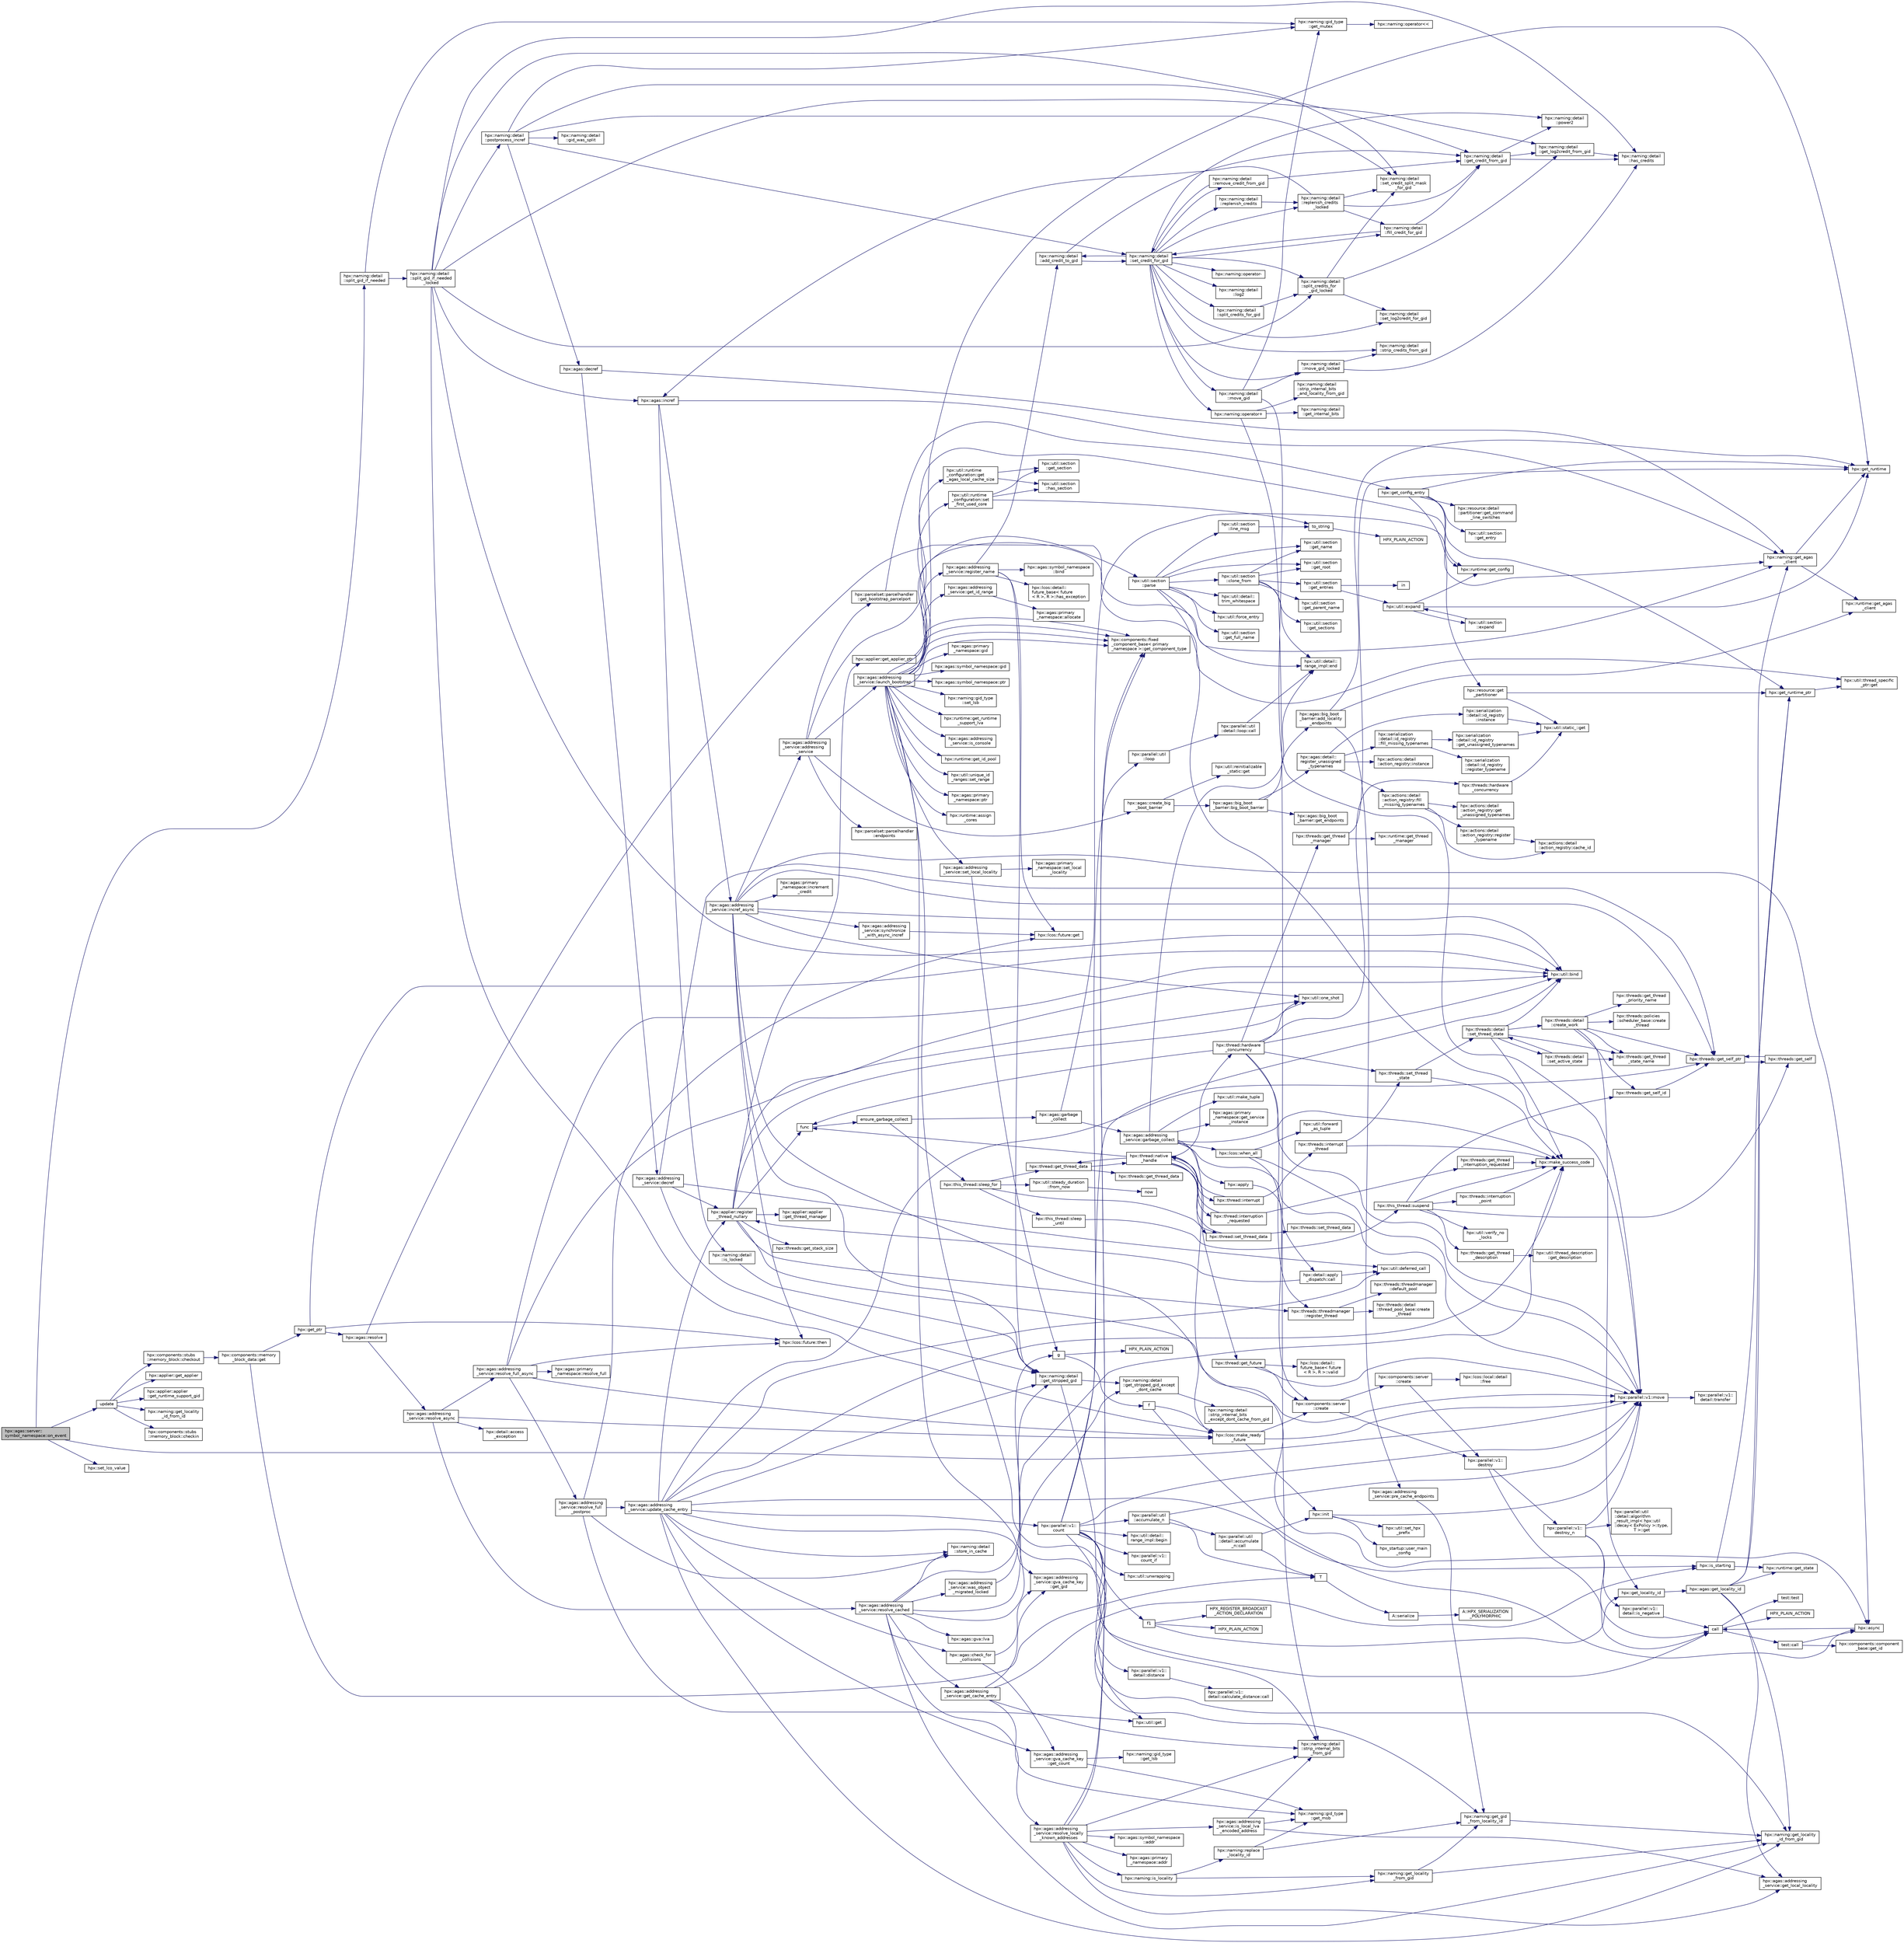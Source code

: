 digraph "hpx::agas::server::symbol_namespace::on_event"
{
  edge [fontname="Helvetica",fontsize="10",labelfontname="Helvetica",labelfontsize="10"];
  node [fontname="Helvetica",fontsize="10",shape=record];
  rankdir="LR";
  Node575 [label="hpx::agas::server::\lsymbol_namespace::on_event",height=0.2,width=0.4,color="black", fillcolor="grey75", style="filled", fontcolor="black"];
  Node575 -> Node576 [color="midnightblue",fontsize="10",style="solid",fontname="Helvetica"];
  Node576 [label="update",height=0.2,width=0.4,color="black", fillcolor="white", style="filled",URL="$d7/d8b/non__atomic__rma_8cpp.html#a1f6c9aa3449cfad360e892c9c0bb7773"];
  Node576 -> Node577 [color="midnightblue",fontsize="10",style="solid",fontname="Helvetica"];
  Node577 [label="hpx::components::stubs\l::memory_block::checkout",height=0.2,width=0.4,color="black", fillcolor="white", style="filled",URL="$d2/d46/structhpx_1_1components_1_1stubs_1_1memory__block.html#a37128bbb38e0ee31010f3d06d6de4e66"];
  Node577 -> Node578 [color="midnightblue",fontsize="10",style="solid",fontname="Helvetica"];
  Node578 [label="hpx::components::memory\l_block_data::get",height=0.2,width=0.4,color="black", fillcolor="white", style="filled",URL="$d5/d76/classhpx_1_1components_1_1memory__block__data.html#a97ce2f01b730d8d90d329c1642fc0b28"];
  Node578 -> Node579 [color="midnightblue",fontsize="10",style="solid",fontname="Helvetica"];
  Node579 [label="T",height=0.2,width=0.4,color="black", fillcolor="white", style="filled",URL="$db/d33/polymorphic__semiintrusive__template_8cpp.html#ad187658f9cb91c1312b39ae7e896f1ea"];
  Node579 -> Node580 [color="midnightblue",fontsize="10",style="solid",fontname="Helvetica"];
  Node580 [label="A::serialize",height=0.2,width=0.4,color="black", fillcolor="white", style="filled",URL="$d7/da0/struct_a.html#a5f5c287cf471e274ed9dda0da1592212"];
  Node580 -> Node581 [color="midnightblue",fontsize="10",style="solid",fontname="Helvetica"];
  Node581 [label="A::HPX_SERIALIZATION\l_POLYMORPHIC",height=0.2,width=0.4,color="black", fillcolor="white", style="filled",URL="$d7/da0/struct_a.html#ada978cc156cebbafddb1f3aa4c01918c"];
  Node578 -> Node582 [color="midnightblue",fontsize="10",style="solid",fontname="Helvetica"];
  Node582 [label="hpx::get_ptr",height=0.2,width=0.4,color="black", fillcolor="white", style="filled",URL="$d8/d83/namespacehpx.html#aeb814737de830a2e8e340ca052d5ebfa",tooltip="Returns a future referring to the pointer to the underlying memory of a component. "];
  Node582 -> Node583 [color="midnightblue",fontsize="10",style="solid",fontname="Helvetica"];
  Node583 [label="hpx::agas::resolve",height=0.2,width=0.4,color="black", fillcolor="white", style="filled",URL="$dc/d54/namespacehpx_1_1agas.html#aa3252ce39fbc229439bb0d85875b01fb"];
  Node583 -> Node584 [color="midnightblue",fontsize="10",style="solid",fontname="Helvetica"];
  Node584 [label="hpx::naming::get_agas\l_client",height=0.2,width=0.4,color="black", fillcolor="white", style="filled",URL="$d4/dc9/namespacehpx_1_1naming.html#a0408fffd5d34b620712a801b0ae3b032"];
  Node584 -> Node585 [color="midnightblue",fontsize="10",style="solid",fontname="Helvetica"];
  Node585 [label="hpx::get_runtime",height=0.2,width=0.4,color="black", fillcolor="white", style="filled",URL="$d8/d83/namespacehpx.html#aef902cc6c7dd3b9fbadf34d1e850a070"];
  Node584 -> Node586 [color="midnightblue",fontsize="10",style="solid",fontname="Helvetica"];
  Node586 [label="hpx::runtime::get_agas\l_client",height=0.2,width=0.4,color="black", fillcolor="white", style="filled",URL="$d0/d7b/classhpx_1_1runtime.html#aeb5dddd30d6b9861669af8ad44d1a96a"];
  Node583 -> Node587 [color="midnightblue",fontsize="10",style="solid",fontname="Helvetica"];
  Node587 [label="hpx::agas::addressing\l_service::resolve_async",height=0.2,width=0.4,color="black", fillcolor="white", style="filled",URL="$db/d58/structhpx_1_1agas_1_1addressing__service.html#a3344990e7d5c255f51bf89a8fb2828eb"];
  Node587 -> Node588 [color="midnightblue",fontsize="10",style="solid",fontname="Helvetica"];
  Node588 [label="hpx::lcos::make_ready\l_future",height=0.2,width=0.4,color="black", fillcolor="white", style="filled",URL="$d2/dc9/namespacehpx_1_1lcos.html#a42997564ddfde91d475b8a2cea8f53e4"];
  Node588 -> Node589 [color="midnightblue",fontsize="10",style="solid",fontname="Helvetica"];
  Node589 [label="hpx::init",height=0.2,width=0.4,color="black", fillcolor="white", style="filled",URL="$d8/d83/namespacehpx.html#a3c694ea960b47c56b33351ba16e3d76b",tooltip="Main entry point for launching the HPX runtime system. "];
  Node589 -> Node590 [color="midnightblue",fontsize="10",style="solid",fontname="Helvetica"];
  Node590 [label="hpx::util::set_hpx\l_prefix",height=0.2,width=0.4,color="black", fillcolor="white", style="filled",URL="$df/dad/namespacehpx_1_1util.html#ae40a23c1ba0a48d9304dcf717a95793e"];
  Node589 -> Node591 [color="midnightblue",fontsize="10",style="solid",fontname="Helvetica"];
  Node591 [label="hpx_startup::user_main\l_config",height=0.2,width=0.4,color="black", fillcolor="white", style="filled",URL="$d3/dd2/namespacehpx__startup.html#aaac571d88bd3912a4225a23eb3261637"];
  Node589 -> Node592 [color="midnightblue",fontsize="10",style="solid",fontname="Helvetica"];
  Node592 [label="hpx::parallel::v1::move",height=0.2,width=0.4,color="black", fillcolor="white", style="filled",URL="$db/db9/namespacehpx_1_1parallel_1_1v1.html#aa7c4ede081ce786c9d1eb1adff495cfc"];
  Node592 -> Node593 [color="midnightblue",fontsize="10",style="solid",fontname="Helvetica"];
  Node593 [label="hpx::parallel::v1::\ldetail::transfer",height=0.2,width=0.4,color="black", fillcolor="white", style="filled",URL="$d2/ddd/namespacehpx_1_1parallel_1_1v1_1_1detail.html#ab1b56a05e1885ca7cc7ffa1804dd2f3c"];
  Node588 -> Node594 [color="midnightblue",fontsize="10",style="solid",fontname="Helvetica"];
  Node594 [label="hpx::components::server\l::create",height=0.2,width=0.4,color="black", fillcolor="white", style="filled",URL="$d2/da2/namespacehpx_1_1components_1_1server.html#ac776c89f3d68ceb910e8cee9fa937ab4",tooltip="Create arrays of components using their default constructor. "];
  Node594 -> Node595 [color="midnightblue",fontsize="10",style="solid",fontname="Helvetica"];
  Node595 [label="hpx::components::server\l::create",height=0.2,width=0.4,color="black", fillcolor="white", style="filled",URL="$d2/da2/namespacehpx_1_1components_1_1server.html#a77d26de181c97b444565e230577981bd"];
  Node595 -> Node596 [color="midnightblue",fontsize="10",style="solid",fontname="Helvetica"];
  Node596 [label="hpx::lcos::local::detail\l::free",height=0.2,width=0.4,color="black", fillcolor="white", style="filled",URL="$d4/dcb/namespacehpx_1_1lcos_1_1local_1_1detail.html#a55a940f019734e9bb045dc123cd80e48"];
  Node595 -> Node597 [color="midnightblue",fontsize="10",style="solid",fontname="Helvetica"];
  Node597 [label="hpx::parallel::v1::\ldestroy",height=0.2,width=0.4,color="black", fillcolor="white", style="filled",URL="$db/db9/namespacehpx_1_1parallel_1_1v1.html#acf303558375048e8a7cc9a2c2e09477f"];
  Node597 -> Node598 [color="midnightblue",fontsize="10",style="solid",fontname="Helvetica"];
  Node598 [label="call",height=0.2,width=0.4,color="black", fillcolor="white", style="filled",URL="$d2/d67/promise__1620_8cpp.html#a58357f0b82bc761e1d0b9091ed563a70"];
  Node598 -> Node599 [color="midnightblue",fontsize="10",style="solid",fontname="Helvetica"];
  Node599 [label="test::test",height=0.2,width=0.4,color="black", fillcolor="white", style="filled",URL="$d8/d89/structtest.html#ab42d5ece712d716b04cb3f686f297a26"];
  Node598 -> Node600 [color="midnightblue",fontsize="10",style="solid",fontname="Helvetica"];
  Node600 [label="HPX_PLAIN_ACTION",height=0.2,width=0.4,color="black", fillcolor="white", style="filled",URL="$d2/d67/promise__1620_8cpp.html#ab96aab827a4b1fcaf66cfe0ba83fef23"];
  Node598 -> Node601 [color="midnightblue",fontsize="10",style="solid",fontname="Helvetica"];
  Node601 [label="test::call",height=0.2,width=0.4,color="black", fillcolor="white", style="filled",URL="$d8/d89/structtest.html#aeb29e7ed6518b9426ccf1344c52620ae"];
  Node601 -> Node602 [color="midnightblue",fontsize="10",style="solid",fontname="Helvetica"];
  Node602 [label="hpx::async",height=0.2,width=0.4,color="black", fillcolor="white", style="filled",URL="$d8/d83/namespacehpx.html#acb7d8e37b73b823956ce144f9a57eaa4"];
  Node602 -> Node598 [color="midnightblue",fontsize="10",style="solid",fontname="Helvetica"];
  Node601 -> Node603 [color="midnightblue",fontsize="10",style="solid",fontname="Helvetica"];
  Node603 [label="hpx::components::component\l_base::get_id",height=0.2,width=0.4,color="black", fillcolor="white", style="filled",URL="$d2/de6/classhpx_1_1components_1_1component__base.html#a4c8fd93514039bdf01c48d66d82b19cd"];
  Node597 -> Node604 [color="midnightblue",fontsize="10",style="solid",fontname="Helvetica"];
  Node604 [label="hpx::parallel::v1::\ldestroy_n",height=0.2,width=0.4,color="black", fillcolor="white", style="filled",URL="$db/db9/namespacehpx_1_1parallel_1_1v1.html#a71d0691132a300690163f5636bcd5bd3"];
  Node604 -> Node605 [color="midnightblue",fontsize="10",style="solid",fontname="Helvetica"];
  Node605 [label="hpx::parallel::v1::\ldetail::is_negative",height=0.2,width=0.4,color="black", fillcolor="white", style="filled",URL="$d2/ddd/namespacehpx_1_1parallel_1_1v1_1_1detail.html#adf2e40fc4b20ad0fd442ee3118a4d527"];
  Node605 -> Node598 [color="midnightblue",fontsize="10",style="solid",fontname="Helvetica"];
  Node604 -> Node606 [color="midnightblue",fontsize="10",style="solid",fontname="Helvetica"];
  Node606 [label="hpx::parallel::util\l::detail::algorithm\l_result_impl\< hpx::util\l::decay\< ExPolicy \>::type,\l T \>::get",height=0.2,width=0.4,color="black", fillcolor="white", style="filled",URL="$d2/d42/structhpx_1_1parallel_1_1util_1_1detail_1_1algorithm__result__impl.html#ab5b051e8ec74eff5e0e62fd63f5d377e"];
  Node604 -> Node592 [color="midnightblue",fontsize="10",style="solid",fontname="Helvetica"];
  Node604 -> Node598 [color="midnightblue",fontsize="10",style="solid",fontname="Helvetica"];
  Node594 -> Node597 [color="midnightblue",fontsize="10",style="solid",fontname="Helvetica"];
  Node588 -> Node592 [color="midnightblue",fontsize="10",style="solid",fontname="Helvetica"];
  Node587 -> Node607 [color="midnightblue",fontsize="10",style="solid",fontname="Helvetica"];
  Node607 [label="hpx::agas::addressing\l_service::resolve_cached",height=0.2,width=0.4,color="black", fillcolor="white", style="filled",URL="$db/d58/structhpx_1_1agas_1_1addressing__service.html#a187ac62b4a4b7c1b98b75979357f07a9"];
  Node607 -> Node608 [color="midnightblue",fontsize="10",style="solid",fontname="Helvetica"];
  Node608 [label="hpx::naming::detail\l::get_stripped_gid_except\l_dont_cache",height=0.2,width=0.4,color="black", fillcolor="white", style="filled",URL="$d5/d18/namespacehpx_1_1naming_1_1detail.html#a1ab848588112d0f7fac377a15692c9cc"];
  Node608 -> Node609 [color="midnightblue",fontsize="10",style="solid",fontname="Helvetica"];
  Node609 [label="hpx::naming::detail\l::strip_internal_bits\l_except_dont_cache_from_gid",height=0.2,width=0.4,color="black", fillcolor="white", style="filled",URL="$d5/d18/namespacehpx_1_1naming_1_1detail.html#aabeb51a92376c6bfb9cf31bf9ff0c4cc"];
  Node607 -> Node610 [color="midnightblue",fontsize="10",style="solid",fontname="Helvetica"];
  Node610 [label="hpx::agas::addressing\l_service::resolve_locally\l_known_addresses",height=0.2,width=0.4,color="black", fillcolor="white", style="filled",URL="$db/d58/structhpx_1_1agas_1_1addressing__service.html#afb44b2c86524b47d1431d9d66524075c"];
  Node610 -> Node611 [color="midnightblue",fontsize="10",style="solid",fontname="Helvetica"];
  Node611 [label="hpx::naming::detail\l::strip_internal_bits\l_from_gid",height=0.2,width=0.4,color="black", fillcolor="white", style="filled",URL="$d5/d18/namespacehpx_1_1naming_1_1detail.html#a95cca4d4bc82a9da3e804b225b03dfaf"];
  Node610 -> Node612 [color="midnightblue",fontsize="10",style="solid",fontname="Helvetica"];
  Node612 [label="hpx::agas::addressing\l_service::is_local_lva\l_encoded_address",height=0.2,width=0.4,color="black", fillcolor="white", style="filled",URL="$db/d58/structhpx_1_1agas_1_1addressing__service.html#af9469c8740aeb898ce6937e2d0e57095"];
  Node612 -> Node611 [color="midnightblue",fontsize="10",style="solid",fontname="Helvetica"];
  Node612 -> Node613 [color="midnightblue",fontsize="10",style="solid",fontname="Helvetica"];
  Node613 [label="hpx::agas::addressing\l_service::get_local_locality",height=0.2,width=0.4,color="black", fillcolor="white", style="filled",URL="$db/d58/structhpx_1_1agas_1_1addressing__service.html#ab52c19a37c2a7a006c6c15f90ad0539c"];
  Node612 -> Node614 [color="midnightblue",fontsize="10",style="solid",fontname="Helvetica"];
  Node614 [label="hpx::naming::gid_type\l::get_msb",height=0.2,width=0.4,color="black", fillcolor="white", style="filled",URL="$d3/d67/structhpx_1_1naming_1_1gid__type.html#a31d0fb49a563fb184fecaabdced4dcd9"];
  Node610 -> Node613 [color="midnightblue",fontsize="10",style="solid",fontname="Helvetica"];
  Node610 -> Node615 [color="midnightblue",fontsize="10",style="solid",fontname="Helvetica"];
  Node615 [label="hpx::naming::is_locality",height=0.2,width=0.4,color="black", fillcolor="white", style="filled",URL="$d4/dc9/namespacehpx_1_1naming.html#a960045d29982b0fda774809643cf2be8"];
  Node615 -> Node616 [color="midnightblue",fontsize="10",style="solid",fontname="Helvetica"];
  Node616 [label="hpx::naming::get_locality\l_from_gid",height=0.2,width=0.4,color="black", fillcolor="white", style="filled",URL="$d4/dc9/namespacehpx_1_1naming.html#a0b1c0ab6510a7a869fa4e3c7717748e5"];
  Node616 -> Node617 [color="midnightblue",fontsize="10",style="solid",fontname="Helvetica"];
  Node617 [label="hpx::naming::get_gid\l_from_locality_id",height=0.2,width=0.4,color="black", fillcolor="white", style="filled",URL="$d4/dc9/namespacehpx_1_1naming.html#ae50a3ecdb5854b6a25a556ebc9830541"];
  Node617 -> Node618 [color="midnightblue",fontsize="10",style="solid",fontname="Helvetica"];
  Node618 [label="hpx::naming::get_locality\l_id_from_gid",height=0.2,width=0.4,color="black", fillcolor="white", style="filled",URL="$d4/dc9/namespacehpx_1_1naming.html#a7fd43037784560bd04fda9b49e33529f"];
  Node616 -> Node618 [color="midnightblue",fontsize="10",style="solid",fontname="Helvetica"];
  Node615 -> Node619 [color="midnightblue",fontsize="10",style="solid",fontname="Helvetica"];
  Node619 [label="hpx::naming::replace\l_locality_id",height=0.2,width=0.4,color="black", fillcolor="white", style="filled",URL="$d4/dc9/namespacehpx_1_1naming.html#a27ed9275dccbd5fb677b350f040c21b4"];
  Node619 -> Node617 [color="midnightblue",fontsize="10",style="solid",fontname="Helvetica"];
  Node619 -> Node614 [color="midnightblue",fontsize="10",style="solid",fontname="Helvetica"];
  Node610 -> Node616 [color="midnightblue",fontsize="10",style="solid",fontname="Helvetica"];
  Node610 -> Node620 [color="midnightblue",fontsize="10",style="solid",fontname="Helvetica"];
  Node620 [label="hpx::agas::primary\l_namespace::addr",height=0.2,width=0.4,color="black", fillcolor="white", style="filled",URL="$d1/d43/structhpx_1_1agas_1_1primary__namespace.html#ab71d11675989acee54e82f6d1956a77c"];
  Node610 -> Node621 [color="midnightblue",fontsize="10",style="solid",fontname="Helvetica"];
  Node621 [label="hpx::components::fixed\l_component_base\< primary\l_namespace \>::get_component_type",height=0.2,width=0.4,color="black", fillcolor="white", style="filled",URL="$df/dfd/classhpx_1_1components_1_1fixed__component__base.html#aa87dbc5aad4f2ee3f9b8f62c6981a8c2"];
  Node610 -> Node622 [color="midnightblue",fontsize="10",style="solid",fontname="Helvetica"];
  Node622 [label="hpx::agas::symbol_namespace\l::addr",height=0.2,width=0.4,color="black", fillcolor="white", style="filled",URL="$dd/d5e/structhpx_1_1agas_1_1symbol__namespace.html#a2527957c5b5ce9c4842294c8a95d00b4"];
  Node610 -> Node621 [color="midnightblue",fontsize="10",style="solid",fontname="Helvetica"];
  Node607 -> Node623 [color="midnightblue",fontsize="10",style="solid",fontname="Helvetica"];
  Node623 [label="hpx::make_success_code",height=0.2,width=0.4,color="black", fillcolor="white", style="filled",URL="$d8/d83/namespacehpx.html#a0e8512a8f49e2a6c8185061181419d8f",tooltip="Returns error_code(hpx::success, \"success\", mode). "];
  Node607 -> Node624 [color="midnightblue",fontsize="10",style="solid",fontname="Helvetica"];
  Node624 [label="hpx::naming::detail\l::store_in_cache",height=0.2,width=0.4,color="black", fillcolor="white", style="filled",URL="$d5/d18/namespacehpx_1_1naming_1_1detail.html#a58e1ddcbd72ed4042377e11f32abf3fa"];
  Node607 -> Node618 [color="midnightblue",fontsize="10",style="solid",fontname="Helvetica"];
  Node607 -> Node625 [color="midnightblue",fontsize="10",style="solid",fontname="Helvetica"];
  Node625 [label="hpx::agas::addressing\l_service::was_object\l_migrated_locked",height=0.2,width=0.4,color="black", fillcolor="white", style="filled",URL="$db/d58/structhpx_1_1agas_1_1addressing__service.html#aade8c179c3866b1212fe6439b586ace1",tooltip="Maintain list of migrated objects. "];
  Node625 -> Node626 [color="midnightblue",fontsize="10",style="solid",fontname="Helvetica"];
  Node626 [label="hpx::naming::detail\l::get_stripped_gid",height=0.2,width=0.4,color="black", fillcolor="white", style="filled",URL="$d5/d18/namespacehpx_1_1naming_1_1detail.html#ad3a849cb7ebd5dccf9aefadccc21dd89"];
  Node626 -> Node611 [color="midnightblue",fontsize="10",style="solid",fontname="Helvetica"];
  Node626 -> Node608 [color="midnightblue",fontsize="10",style="solid",fontname="Helvetica"];
  Node607 -> Node627 [color="midnightblue",fontsize="10",style="solid",fontname="Helvetica"];
  Node627 [label="g",height=0.2,width=0.4,color="black", fillcolor="white", style="filled",URL="$da/d17/cxx11__noexcept_8cpp.html#a96f5ebe659f57f5faa7343c54f8ea39a"];
  Node627 -> Node628 [color="midnightblue",fontsize="10",style="solid",fontname="Helvetica"];
  Node628 [label="f",height=0.2,width=0.4,color="black", fillcolor="white", style="filled",URL="$d4/d13/async__unwrap__1037_8cpp.html#a02a6b0b4f77af9f69a841dc8262b0cd0"];
  Node628 -> Node602 [color="midnightblue",fontsize="10",style="solid",fontname="Helvetica"];
  Node628 -> Node588 [color="midnightblue",fontsize="10",style="solid",fontname="Helvetica"];
  Node627 -> Node629 [color="midnightblue",fontsize="10",style="solid",fontname="Helvetica"];
  Node629 [label="HPX_PLAIN_ACTION",height=0.2,width=0.4,color="black", fillcolor="white", style="filled",URL="$d4/d13/async__unwrap__1037_8cpp.html#ab5991a65409f0229f564e4935bd7b979"];
  Node607 -> Node630 [color="midnightblue",fontsize="10",style="solid",fontname="Helvetica"];
  Node630 [label="hpx::agas::addressing\l_service::get_cache_entry",height=0.2,width=0.4,color="black", fillcolor="white", style="filled",URL="$db/d58/structhpx_1_1agas_1_1addressing__service.html#aa49e358ece0734e36829a90603b51c63"];
  Node630 -> Node631 [color="midnightblue",fontsize="10",style="solid",fontname="Helvetica"];
  Node631 [label="hpx::is_starting",height=0.2,width=0.4,color="black", fillcolor="white", style="filled",URL="$d8/d83/namespacehpx.html#ab3ff61647293cfe9b7c3060fee8445a5",tooltip="Test whether the runtime system is currently being started. "];
  Node631 -> Node632 [color="midnightblue",fontsize="10",style="solid",fontname="Helvetica"];
  Node632 [label="hpx::get_runtime_ptr",height=0.2,width=0.4,color="black", fillcolor="white", style="filled",URL="$d8/d83/namespacehpx.html#af29daf2bb3e01b4d6495a1742b6cce64"];
  Node632 -> Node633 [color="midnightblue",fontsize="10",style="solid",fontname="Helvetica"];
  Node633 [label="hpx::util::thread_specific\l_ptr::get",height=0.2,width=0.4,color="black", fillcolor="white", style="filled",URL="$d4/d4c/structhpx_1_1util_1_1thread__specific__ptr.html#a3b27d8520710478aa41d1f74206bdba9"];
  Node631 -> Node634 [color="midnightblue",fontsize="10",style="solid",fontname="Helvetica"];
  Node634 [label="hpx::runtime::get_state",height=0.2,width=0.4,color="black", fillcolor="white", style="filled",URL="$d0/d7b/classhpx_1_1runtime.html#ab405f80e060dac95d624520f38b0524c"];
  Node630 -> Node611 [color="midnightblue",fontsize="10",style="solid",fontname="Helvetica"];
  Node630 -> Node614 [color="midnightblue",fontsize="10",style="solid",fontname="Helvetica"];
  Node630 -> Node635 [color="midnightblue",fontsize="10",style="solid",fontname="Helvetica"];
  Node635 [label="hpx::agas::addressing\l_service::gva_cache_key\l::get_gid",height=0.2,width=0.4,color="black", fillcolor="white", style="filled",URL="$d0/d9c/structhpx_1_1agas_1_1addressing__service_1_1gva__cache__key.html#a708ed959cf225ceef95f3328a99e29ff"];
  Node607 -> Node636 [color="midnightblue",fontsize="10",style="solid",fontname="Helvetica"];
  Node636 [label="hpx::agas::gva::lva",height=0.2,width=0.4,color="black", fillcolor="white", style="filled",URL="$dc/d8a/structhpx_1_1agas_1_1gva.html#aea2401483cd9320a0a8ca504e79e076b"];
  Node587 -> Node637 [color="midnightblue",fontsize="10",style="solid",fontname="Helvetica"];
  Node637 [label="hpx::detail::access\l_exception",height=0.2,width=0.4,color="black", fillcolor="white", style="filled",URL="$d5/dbe/namespacehpx_1_1detail.html#ad5b3b2c9c75cdd2d75f4473c03230643"];
  Node587 -> Node638 [color="midnightblue",fontsize="10",style="solid",fontname="Helvetica"];
  Node638 [label="hpx::agas::addressing\l_service::resolve_full_async",height=0.2,width=0.4,color="black", fillcolor="white", style="filled",URL="$db/d58/structhpx_1_1agas_1_1addressing__service.html#af678e6288e0f302b9c96b813a8e660ef"];
  Node638 -> Node588 [color="midnightblue",fontsize="10",style="solid",fontname="Helvetica"];
  Node638 -> Node639 [color="midnightblue",fontsize="10",style="solid",fontname="Helvetica"];
  Node639 [label="hpx::agas::primary\l_namespace::resolve_full",height=0.2,width=0.4,color="black", fillcolor="white", style="filled",URL="$d1/d43/structhpx_1_1agas_1_1primary__namespace.html#ae7bd476e130fc743397d0d18bb161f74"];
  Node638 -> Node640 [color="midnightblue",fontsize="10",style="solid",fontname="Helvetica"];
  Node640 [label="hpx::lcos::future::then",height=0.2,width=0.4,color="black", fillcolor="white", style="filled",URL="$d0/d33/classhpx_1_1lcos_1_1future.html#a17045dee172c36e208b2cbd400fa8797"];
  Node638 -> Node641 [color="midnightblue",fontsize="10",style="solid",fontname="Helvetica"];
  Node641 [label="hpx::util::bind",height=0.2,width=0.4,color="black", fillcolor="white", style="filled",URL="$df/dad/namespacehpx_1_1util.html#ad844caedf82a0173d6909d910c3e48c6"];
  Node638 -> Node642 [color="midnightblue",fontsize="10",style="solid",fontname="Helvetica"];
  Node642 [label="hpx::util::one_shot",height=0.2,width=0.4,color="black", fillcolor="white", style="filled",URL="$df/dad/namespacehpx_1_1util.html#a273e61be42a72415291e0ec0a4f28c7a"];
  Node638 -> Node643 [color="midnightblue",fontsize="10",style="solid",fontname="Helvetica"];
  Node643 [label="hpx::agas::addressing\l_service::resolve_full\l_postproc",height=0.2,width=0.4,color="black", fillcolor="white", style="filled",URL="$db/d58/structhpx_1_1agas_1_1addressing__service.html#a9adf9683a9e200a15224e7c04f8d6339"];
  Node643 -> Node644 [color="midnightblue",fontsize="10",style="solid",fontname="Helvetica"];
  Node644 [label="hpx::util::get",height=0.2,width=0.4,color="black", fillcolor="white", style="filled",URL="$df/dad/namespacehpx_1_1util.html#a5cbd3c41f03f4d4acaedaa4777e3cc02"];
  Node643 -> Node645 [color="midnightblue",fontsize="10",style="solid",fontname="Helvetica"];
  Node645 [label="hpx::lcos::future::get",height=0.2,width=0.4,color="black", fillcolor="white", style="filled",URL="$d0/d33/classhpx_1_1lcos_1_1future.html#a8c28269486d5620ac48af349f17bb41c"];
  Node643 -> Node624 [color="midnightblue",fontsize="10",style="solid",fontname="Helvetica"];
  Node643 -> Node646 [color="midnightblue",fontsize="10",style="solid",fontname="Helvetica"];
  Node646 [label="hpx::agas::addressing\l_service::update_cache_entry",height=0.2,width=0.4,color="black", fillcolor="white", style="filled",URL="$db/d58/structhpx_1_1agas_1_1addressing__service.html#ab49f7530592fc5c804c94720b8ffd61d"];
  Node646 -> Node623 [color="midnightblue",fontsize="10",style="solid",fontname="Helvetica"];
  Node646 -> Node624 [color="midnightblue",fontsize="10",style="solid",fontname="Helvetica"];
  Node646 -> Node626 [color="midnightblue",fontsize="10",style="solid",fontname="Helvetica"];
  Node646 -> Node618 [color="midnightblue",fontsize="10",style="solid",fontname="Helvetica"];
  Node646 -> Node647 [color="midnightblue",fontsize="10",style="solid",fontname="Helvetica"];
  Node647 [label="hpx::threads::get_self_ptr",height=0.2,width=0.4,color="black", fillcolor="white", style="filled",URL="$d7/d28/namespacehpx_1_1threads.html#a22877ae347ad884cde3a51397dad6c53"];
  Node647 -> Node648 [color="midnightblue",fontsize="10",style="solid",fontname="Helvetica"];
  Node648 [label="hpx::threads::get_self",height=0.2,width=0.4,color="black", fillcolor="white", style="filled",URL="$d7/d28/namespacehpx_1_1threads.html#a07daf4d6d29233f20d66d41ab7b5b8e8"];
  Node648 -> Node647 [color="midnightblue",fontsize="10",style="solid",fontname="Helvetica"];
  Node646 -> Node631 [color="midnightblue",fontsize="10",style="solid",fontname="Helvetica"];
  Node646 -> Node649 [color="midnightblue",fontsize="10",style="solid",fontname="Helvetica"];
  Node649 [label="hpx::applier::register\l_thread_nullary",height=0.2,width=0.4,color="black", fillcolor="white", style="filled",URL="$d8/dcb/namespacehpx_1_1applier.html#a401cd1145927e58d74d1eb52aaccd936"];
  Node649 -> Node650 [color="midnightblue",fontsize="10",style="solid",fontname="Helvetica"];
  Node650 [label="hpx::applier::get_applier_ptr",height=0.2,width=0.4,color="black", fillcolor="white", style="filled",URL="$d8/dcb/namespacehpx_1_1applier.html#a617483cf2b77ad3a0aa428ade7b35299"];
  Node650 -> Node633 [color="midnightblue",fontsize="10",style="solid",fontname="Helvetica"];
  Node649 -> Node651 [color="midnightblue",fontsize="10",style="solid",fontname="Helvetica"];
  Node651 [label="func",height=0.2,width=0.4,color="black", fillcolor="white", style="filled",URL="$d8/dfd/id__type__ref__counting__1032_8cpp.html#ab811b86ea5107ffb3351fcaa29d2c652"];
  Node651 -> Node652 [color="midnightblue",fontsize="10",style="solid",fontname="Helvetica"];
  Node652 [label="ensure_garbage_collect",height=0.2,width=0.4,color="black", fillcolor="white", style="filled",URL="$d8/dfd/id__type__ref__counting__1032_8cpp.html#a5264b94bf7c262ac0e521fb290d476d5"];
  Node652 -> Node653 [color="midnightblue",fontsize="10",style="solid",fontname="Helvetica"];
  Node653 [label="hpx::this_thread::sleep_for",height=0.2,width=0.4,color="black", fillcolor="white", style="filled",URL="$d9/d52/namespacehpx_1_1this__thread.html#afc042a5a5fa52eef2d1d177a343435cf"];
  Node653 -> Node654 [color="midnightblue",fontsize="10",style="solid",fontname="Helvetica"];
  Node654 [label="hpx::this_thread::sleep\l_until",height=0.2,width=0.4,color="black", fillcolor="white", style="filled",URL="$d9/d52/namespacehpx_1_1this__thread.html#ae12a853980115b23ff0ab8ca06622658"];
  Node654 -> Node655 [color="midnightblue",fontsize="10",style="solid",fontname="Helvetica"];
  Node655 [label="hpx::this_thread::suspend",height=0.2,width=0.4,color="black", fillcolor="white", style="filled",URL="$d9/d52/namespacehpx_1_1this__thread.html#aca220026fb3014c0881d129fe31c0073"];
  Node655 -> Node648 [color="midnightblue",fontsize="10",style="solid",fontname="Helvetica"];
  Node655 -> Node656 [color="midnightblue",fontsize="10",style="solid",fontname="Helvetica"];
  Node656 [label="hpx::threads::get_self_id",height=0.2,width=0.4,color="black", fillcolor="white", style="filled",URL="$d7/d28/namespacehpx_1_1threads.html#afafe0f900b9fac3d4ed3c747625c1cfe"];
  Node656 -> Node647 [color="midnightblue",fontsize="10",style="solid",fontname="Helvetica"];
  Node655 -> Node657 [color="midnightblue",fontsize="10",style="solid",fontname="Helvetica"];
  Node657 [label="hpx::threads::interruption\l_point",height=0.2,width=0.4,color="black", fillcolor="white", style="filled",URL="$d7/d28/namespacehpx_1_1threads.html#ada6ec56a12b050707311d8c628089059"];
  Node657 -> Node623 [color="midnightblue",fontsize="10",style="solid",fontname="Helvetica"];
  Node655 -> Node658 [color="midnightblue",fontsize="10",style="solid",fontname="Helvetica"];
  Node658 [label="hpx::util::verify_no\l_locks",height=0.2,width=0.4,color="black", fillcolor="white", style="filled",URL="$df/dad/namespacehpx_1_1util.html#ae0e1837ee6f09b79b26c2e788d2e9fc9"];
  Node655 -> Node659 [color="midnightblue",fontsize="10",style="solid",fontname="Helvetica"];
  Node659 [label="hpx::threads::get_thread\l_description",height=0.2,width=0.4,color="black", fillcolor="white", style="filled",URL="$d7/d28/namespacehpx_1_1threads.html#a42fc18a7a680f4e8bc633a4b4c956701"];
  Node659 -> Node660 [color="midnightblue",fontsize="10",style="solid",fontname="Helvetica"];
  Node660 [label="hpx::util::thread_description\l::get_description",height=0.2,width=0.4,color="black", fillcolor="white", style="filled",URL="$df/d9e/structhpx_1_1util_1_1thread__description.html#a8c834e14eca6eb228188022577f9f952"];
  Node655 -> Node623 [color="midnightblue",fontsize="10",style="solid",fontname="Helvetica"];
  Node653 -> Node661 [color="midnightblue",fontsize="10",style="solid",fontname="Helvetica"];
  Node661 [label="hpx::util::steady_duration\l::from_now",height=0.2,width=0.4,color="black", fillcolor="white", style="filled",URL="$d9/d4f/classhpx_1_1util_1_1steady__duration.html#a0132206d767cd0f7395507b40111a153"];
  Node661 -> Node662 [color="midnightblue",fontsize="10",style="solid",fontname="Helvetica"];
  Node662 [label="now",height=0.2,width=0.4,color="black", fillcolor="white", style="filled",URL="$de/db3/1d__stencil__1__omp_8cpp.html#a89e9667753dccfac455bd37a7a3a7b16"];
  Node653 -> Node663 [color="midnightblue",fontsize="10",style="solid",fontname="Helvetica"];
  Node663 [label="hpx::thread::get_thread_data",height=0.2,width=0.4,color="black", fillcolor="white", style="filled",URL="$de/d9b/classhpx_1_1thread.html#a4535ef82cec3b953d2c941d20e3e3904"];
  Node663 -> Node664 [color="midnightblue",fontsize="10",style="solid",fontname="Helvetica"];
  Node664 [label="hpx::threads::get_thread_data",height=0.2,width=0.4,color="black", fillcolor="white", style="filled",URL="$d7/d28/namespacehpx_1_1threads.html#a8737931ff6303807225f735b2b384ae4"];
  Node663 -> Node665 [color="midnightblue",fontsize="10",style="solid",fontname="Helvetica"];
  Node665 [label="hpx::thread::native\l_handle",height=0.2,width=0.4,color="black", fillcolor="white", style="filled",URL="$de/d9b/classhpx_1_1thread.html#acf48190d264ab64c1c4ec99d0b421b5a"];
  Node665 -> Node666 [color="midnightblue",fontsize="10",style="solid",fontname="Helvetica"];
  Node666 [label="hpx::thread::hardware\l_concurrency",height=0.2,width=0.4,color="black", fillcolor="white", style="filled",URL="$de/d9b/classhpx_1_1thread.html#a8e4fff210e02485ba493bc3a2a956c03"];
  Node666 -> Node667 [color="midnightblue",fontsize="10",style="solid",fontname="Helvetica"];
  Node667 [label="hpx::threads::hardware\l_concurrency",height=0.2,width=0.4,color="black", fillcolor="white", style="filled",URL="$d7/d28/namespacehpx_1_1threads.html#aa8752a235478d2ad7b5ac467b63ab527"];
  Node667 -> Node668 [color="midnightblue",fontsize="10",style="solid",fontname="Helvetica"];
  Node668 [label="hpx::util::static_::get",height=0.2,width=0.4,color="black", fillcolor="white", style="filled",URL="$d3/dbb/structhpx_1_1util_1_1static__.html#a2967c633948a3bf17a3b5405ef5a8318"];
  Node666 -> Node651 [color="midnightblue",fontsize="10",style="solid",fontname="Helvetica"];
  Node666 -> Node641 [color="midnightblue",fontsize="10",style="solid",fontname="Helvetica"];
  Node666 -> Node642 [color="midnightblue",fontsize="10",style="solid",fontname="Helvetica"];
  Node666 -> Node592 [color="midnightblue",fontsize="10",style="solid",fontname="Helvetica"];
  Node666 -> Node669 [color="midnightblue",fontsize="10",style="solid",fontname="Helvetica"];
  Node669 [label="hpx::threads::get_thread\l_manager",height=0.2,width=0.4,color="black", fillcolor="white", style="filled",URL="$d7/d28/namespacehpx_1_1threads.html#a076973c3a53beadde7d967e22c4f6cce"];
  Node669 -> Node585 [color="midnightblue",fontsize="10",style="solid",fontname="Helvetica"];
  Node669 -> Node670 [color="midnightblue",fontsize="10",style="solid",fontname="Helvetica"];
  Node670 [label="hpx::runtime::get_thread\l_manager",height=0.2,width=0.4,color="black", fillcolor="white", style="filled",URL="$d0/d7b/classhpx_1_1runtime.html#a865b12d57fcd44a8d3dda3e35414f563"];
  Node666 -> Node671 [color="midnightblue",fontsize="10",style="solid",fontname="Helvetica"];
  Node671 [label="hpx::threads::threadmanager\l::register_thread",height=0.2,width=0.4,color="black", fillcolor="white", style="filled",URL="$d5/daa/classhpx_1_1threads_1_1threadmanager.html#a7f79c7578e08a60ca45eb276ce8133d8"];
  Node671 -> Node672 [color="midnightblue",fontsize="10",style="solid",fontname="Helvetica"];
  Node672 [label="hpx::threads::threadmanager\l::default_pool",height=0.2,width=0.4,color="black", fillcolor="white", style="filled",URL="$d5/daa/classhpx_1_1threads_1_1threadmanager.html#a851f067d03b5dd1c5e6a9a6a841e05df"];
  Node671 -> Node673 [color="midnightblue",fontsize="10",style="solid",fontname="Helvetica"];
  Node673 [label="hpx::threads::detail\l::thread_pool_base::create\l_thread",height=0.2,width=0.4,color="black", fillcolor="white", style="filled",URL="$de/dae/classhpx_1_1threads_1_1detail_1_1thread__pool__base.html#ad35d3779eef6f4528e62a26d71b34b34"];
  Node666 -> Node674 [color="midnightblue",fontsize="10",style="solid",fontname="Helvetica"];
  Node674 [label="hpx::threads::set_thread\l_state",height=0.2,width=0.4,color="black", fillcolor="white", style="filled",URL="$d7/d28/namespacehpx_1_1threads.html#ac0690ad16ad778bcc79dcd727cc33025",tooltip="Set the thread state of the thread referenced by the thread_id id. "];
  Node674 -> Node623 [color="midnightblue",fontsize="10",style="solid",fontname="Helvetica"];
  Node674 -> Node675 [color="midnightblue",fontsize="10",style="solid",fontname="Helvetica"];
  Node675 [label="hpx::threads::detail\l::set_thread_state",height=0.2,width=0.4,color="black", fillcolor="white", style="filled",URL="$d2/dd1/namespacehpx_1_1threads_1_1detail.html#af85ddc854c4a149bf1738eb1b111b9ab"];
  Node675 -> Node676 [color="midnightblue",fontsize="10",style="solid",fontname="Helvetica"];
  Node676 [label="hpx::threads::get_thread\l_state_name",height=0.2,width=0.4,color="black", fillcolor="white", style="filled",URL="$d7/d28/namespacehpx_1_1threads.html#a26f91ea8d2195f165c033241c5cd11db"];
  Node675 -> Node623 [color="midnightblue",fontsize="10",style="solid",fontname="Helvetica"];
  Node675 -> Node641 [color="midnightblue",fontsize="10",style="solid",fontname="Helvetica"];
  Node675 -> Node677 [color="midnightblue",fontsize="10",style="solid",fontname="Helvetica"];
  Node677 [label="hpx::threads::detail\l::set_active_state",height=0.2,width=0.4,color="black", fillcolor="white", style="filled",URL="$d2/dd1/namespacehpx_1_1threads_1_1detail.html#a45884a5bf04ad66a4f259231a3947e76"];
  Node677 -> Node676 [color="midnightblue",fontsize="10",style="solid",fontname="Helvetica"];
  Node677 -> Node675 [color="midnightblue",fontsize="10",style="solid",fontname="Helvetica"];
  Node675 -> Node678 [color="midnightblue",fontsize="10",style="solid",fontname="Helvetica"];
  Node678 [label="hpx::threads::detail\l::create_work",height=0.2,width=0.4,color="black", fillcolor="white", style="filled",URL="$d2/dd1/namespacehpx_1_1threads_1_1detail.html#ae22384a3c1b1a1940032fad068fb54b1"];
  Node678 -> Node676 [color="midnightblue",fontsize="10",style="solid",fontname="Helvetica"];
  Node678 -> Node679 [color="midnightblue",fontsize="10",style="solid",fontname="Helvetica"];
  Node679 [label="hpx::threads::get_thread\l_priority_name",height=0.2,width=0.4,color="black", fillcolor="white", style="filled",URL="$d7/d28/namespacehpx_1_1threads.html#a9c6b2fec0c1cf5b06ff83ce756ca6d42"];
  Node678 -> Node647 [color="midnightblue",fontsize="10",style="solid",fontname="Helvetica"];
  Node678 -> Node656 [color="midnightblue",fontsize="10",style="solid",fontname="Helvetica"];
  Node678 -> Node680 [color="midnightblue",fontsize="10",style="solid",fontname="Helvetica"];
  Node680 [label="hpx::get_locality_id",height=0.2,width=0.4,color="black", fillcolor="white", style="filled",URL="$d8/d83/namespacehpx.html#a158d7c54a657bb364c1704033010697b",tooltip="Return the number of the locality this function is being called from. "];
  Node680 -> Node681 [color="midnightblue",fontsize="10",style="solid",fontname="Helvetica"];
  Node681 [label="hpx::agas::get_locality_id",height=0.2,width=0.4,color="black", fillcolor="white", style="filled",URL="$dc/d54/namespacehpx_1_1agas.html#a491cc2ddecdf0f1a9129900caa6a4d3e"];
  Node681 -> Node632 [color="midnightblue",fontsize="10",style="solid",fontname="Helvetica"];
  Node681 -> Node634 [color="midnightblue",fontsize="10",style="solid",fontname="Helvetica"];
  Node681 -> Node584 [color="midnightblue",fontsize="10",style="solid",fontname="Helvetica"];
  Node681 -> Node613 [color="midnightblue",fontsize="10",style="solid",fontname="Helvetica"];
  Node681 -> Node618 [color="midnightblue",fontsize="10",style="solid",fontname="Helvetica"];
  Node678 -> Node682 [color="midnightblue",fontsize="10",style="solid",fontname="Helvetica"];
  Node682 [label="hpx::threads::policies\l::scheduler_base::create\l_thread",height=0.2,width=0.4,color="black", fillcolor="white", style="filled",URL="$dd/d7e/structhpx_1_1threads_1_1policies_1_1scheduler__base.html#ad3b05cd7f363cc8e8410ce368c3794e0"];
  Node665 -> Node683 [color="midnightblue",fontsize="10",style="solid",fontname="Helvetica"];
  Node683 [label="hpx::thread::interrupt",height=0.2,width=0.4,color="black", fillcolor="white", style="filled",URL="$de/d9b/classhpx_1_1thread.html#ac34d0d033aa743c476a79dbc2e1a8a39"];
  Node683 -> Node684 [color="midnightblue",fontsize="10",style="solid",fontname="Helvetica"];
  Node684 [label="hpx::threads::interrupt\l_thread",height=0.2,width=0.4,color="black", fillcolor="white", style="filled",URL="$d7/d28/namespacehpx_1_1threads.html#a6bdda1a2aab61b9b13d274b5155d7e73"];
  Node684 -> Node623 [color="midnightblue",fontsize="10",style="solid",fontname="Helvetica"];
  Node684 -> Node674 [color="midnightblue",fontsize="10",style="solid",fontname="Helvetica"];
  Node683 -> Node665 [color="midnightblue",fontsize="10",style="solid",fontname="Helvetica"];
  Node665 -> Node685 [color="midnightblue",fontsize="10",style="solid",fontname="Helvetica"];
  Node685 [label="hpx::thread::interruption\l_requested",height=0.2,width=0.4,color="black", fillcolor="white", style="filled",URL="$de/d9b/classhpx_1_1thread.html#a33276bb4c20bbb0b1978944e18ef71b8"];
  Node685 -> Node686 [color="midnightblue",fontsize="10",style="solid",fontname="Helvetica"];
  Node686 [label="hpx::threads::get_thread\l_interruption_requested",height=0.2,width=0.4,color="black", fillcolor="white", style="filled",URL="$d7/d28/namespacehpx_1_1threads.html#ae64a7fdb8b5c8bac7be0c8282672a03b"];
  Node686 -> Node623 [color="midnightblue",fontsize="10",style="solid",fontname="Helvetica"];
  Node685 -> Node665 [color="midnightblue",fontsize="10",style="solid",fontname="Helvetica"];
  Node665 -> Node687 [color="midnightblue",fontsize="10",style="solid",fontname="Helvetica"];
  Node687 [label="hpx::thread::get_future",height=0.2,width=0.4,color="black", fillcolor="white", style="filled",URL="$de/d9b/classhpx_1_1thread.html#a87fdb0d8da826366fc190ed224900a64"];
  Node687 -> Node688 [color="midnightblue",fontsize="10",style="solid",fontname="Helvetica"];
  Node688 [label="hpx::lcos::detail::\lfuture_base\< future\l\< R \>, R \>::valid",height=0.2,width=0.4,color="black", fillcolor="white", style="filled",URL="$d5/dd7/classhpx_1_1lcos_1_1detail_1_1future__base.html#aaf7beb7374815614363033bd96573e75"];
  Node687 -> Node594 [color="midnightblue",fontsize="10",style="solid",fontname="Helvetica"];
  Node687 -> Node592 [color="midnightblue",fontsize="10",style="solid",fontname="Helvetica"];
  Node665 -> Node663 [color="midnightblue",fontsize="10",style="solid",fontname="Helvetica"];
  Node665 -> Node689 [color="midnightblue",fontsize="10",style="solid",fontname="Helvetica"];
  Node689 [label="hpx::thread::set_thread_data",height=0.2,width=0.4,color="black", fillcolor="white", style="filled",URL="$de/d9b/classhpx_1_1thread.html#a7317a3cf5251f3b33c990449570d4cea"];
  Node689 -> Node690 [color="midnightblue",fontsize="10",style="solid",fontname="Helvetica"];
  Node690 [label="hpx::threads::set_thread_data",height=0.2,width=0.4,color="black", fillcolor="white", style="filled",URL="$d7/d28/namespacehpx_1_1threads.html#a00a625acc149fce3ae38e4340454acf7"];
  Node689 -> Node665 [color="midnightblue",fontsize="10",style="solid",fontname="Helvetica"];
  Node665 -> Node651 [color="midnightblue",fontsize="10",style="solid",fontname="Helvetica"];
  Node653 -> Node689 [color="midnightblue",fontsize="10",style="solid",fontname="Helvetica"];
  Node652 -> Node691 [color="midnightblue",fontsize="10",style="solid",fontname="Helvetica"];
  Node691 [label="hpx::agas::garbage\l_collect",height=0.2,width=0.4,color="black", fillcolor="white", style="filled",URL="$dc/d54/namespacehpx_1_1agas.html#a951337adc4f9bd6df00a50737468e911"];
  Node691 -> Node584 [color="midnightblue",fontsize="10",style="solid",fontname="Helvetica"];
  Node691 -> Node692 [color="midnightblue",fontsize="10",style="solid",fontname="Helvetica"];
  Node692 [label="hpx::agas::addressing\l_service::garbage_collect",height=0.2,width=0.4,color="black", fillcolor="white", style="filled",URL="$db/d58/structhpx_1_1agas_1_1addressing__service.html#a87dcae0eacf6e62d5103ebf516d86f63"];
  Node692 -> Node623 [color="midnightblue",fontsize="10",style="solid",fontname="Helvetica"];
  Node692 -> Node693 [color="midnightblue",fontsize="10",style="solid",fontname="Helvetica"];
  Node693 [label="hpx::agas::primary\l_namespace::get_service\l_instance",height=0.2,width=0.4,color="black", fillcolor="white", style="filled",URL="$d1/d43/structhpx_1_1agas_1_1primary__namespace.html#a7630ff0f30ff8c23b13b4672c5350e2e"];
  Node692 -> Node694 [color="midnightblue",fontsize="10",style="solid",fontname="Helvetica"];
  Node694 [label="hpx::util::make_tuple",height=0.2,width=0.4,color="black", fillcolor="white", style="filled",URL="$df/dad/namespacehpx_1_1util.html#a06fa74211a987d208e013f400a9f5328"];
  Node692 -> Node695 [color="midnightblue",fontsize="10",style="solid",fontname="Helvetica"];
  Node695 [label="hpx::util::detail::\lrange_impl::end",height=0.2,width=0.4,color="black", fillcolor="white", style="filled",URL="$d4/d4a/namespacehpx_1_1util_1_1detail_1_1range__impl.html#afb2ea48b0902f52ee4d8b764807b4316"];
  Node692 -> Node696 [color="midnightblue",fontsize="10",style="solid",fontname="Helvetica"];
  Node696 [label="hpx::apply",height=0.2,width=0.4,color="black", fillcolor="white", style="filled",URL="$d8/d83/namespacehpx.html#aa87762f0db0731d385f3fdfdb25d59fc"];
  Node696 -> Node697 [color="midnightblue",fontsize="10",style="solid",fontname="Helvetica"];
  Node697 [label="hpx::detail::apply\l_dispatch::call",height=0.2,width=0.4,color="black", fillcolor="white", style="filled",URL="$db/de8/structhpx_1_1detail_1_1apply__dispatch.html#a0755fab16d281e74bcff0f8045be9459"];
  Node697 -> Node649 [color="midnightblue",fontsize="10",style="solid",fontname="Helvetica"];
  Node697 -> Node698 [color="midnightblue",fontsize="10",style="solid",fontname="Helvetica"];
  Node698 [label="hpx::util::deferred_call",height=0.2,width=0.4,color="black", fillcolor="white", style="filled",URL="$df/dad/namespacehpx_1_1util.html#acdded623c658a7a3436f7e76bc9d881c"];
  Node692 -> Node592 [color="midnightblue",fontsize="10",style="solid",fontname="Helvetica"];
  Node692 -> Node602 [color="midnightblue",fontsize="10",style="solid",fontname="Helvetica"];
  Node692 -> Node699 [color="midnightblue",fontsize="10",style="solid",fontname="Helvetica"];
  Node699 [label="hpx::lcos::when_all",height=0.2,width=0.4,color="black", fillcolor="white", style="filled",URL="$d2/dc9/namespacehpx_1_1lcos.html#a1a6fb024d8690923fb185d5aee204d54"];
  Node699 -> Node700 [color="midnightblue",fontsize="10",style="solid",fontname="Helvetica"];
  Node700 [label="hpx::util::forward\l_as_tuple",height=0.2,width=0.4,color="black", fillcolor="white", style="filled",URL="$df/dad/namespacehpx_1_1util.html#ab7c31e3f24c3302a4f67b6735a6fa597"];
  Node699 -> Node592 [color="midnightblue",fontsize="10",style="solid",fontname="Helvetica"];
  Node699 -> Node594 [color="midnightblue",fontsize="10",style="solid",fontname="Helvetica"];
  Node649 -> Node641 [color="midnightblue",fontsize="10",style="solid",fontname="Helvetica"];
  Node649 -> Node642 [color="midnightblue",fontsize="10",style="solid",fontname="Helvetica"];
  Node649 -> Node592 [color="midnightblue",fontsize="10",style="solid",fontname="Helvetica"];
  Node649 -> Node701 [color="midnightblue",fontsize="10",style="solid",fontname="Helvetica"];
  Node701 [label="hpx::threads::get_stack_size",height=0.2,width=0.4,color="black", fillcolor="white", style="filled",URL="$d7/d28/namespacehpx_1_1threads.html#af597241b3c2785150be206737ca04aa6",tooltip="The get_stack_size function is part of the thread related API. It. "];
  Node649 -> Node702 [color="midnightblue",fontsize="10",style="solid",fontname="Helvetica"];
  Node702 [label="hpx::applier::applier\l::get_thread_manager",height=0.2,width=0.4,color="black", fillcolor="white", style="filled",URL="$da/dcb/classhpx_1_1applier_1_1applier.html#acc36d583973701e573be39da97bba866",tooltip="Access the thread-manager instance associated with this applier. "];
  Node649 -> Node671 [color="midnightblue",fontsize="10",style="solid",fontname="Helvetica"];
  Node646 -> Node698 [color="midnightblue",fontsize="10",style="solid",fontname="Helvetica"];
  Node646 -> Node703 [color="midnightblue",fontsize="10",style="solid",fontname="Helvetica"];
  Node703 [label="hpx::parallel::v1::\lcount",height=0.2,width=0.4,color="black", fillcolor="white", style="filled",URL="$db/db9/namespacehpx_1_1parallel_1_1v1.html#a19d058114a2bd44801aab4176b188e23"];
  Node703 -> Node704 [color="midnightblue",fontsize="10",style="solid",fontname="Helvetica"];
  Node704 [label="hpx::parallel::v1::\lcount_if",height=0.2,width=0.4,color="black", fillcolor="white", style="filled",URL="$db/db9/namespacehpx_1_1parallel_1_1v1.html#ad836ff017ec208c2d6388a9b47b05ce0"];
  Node703 -> Node705 [color="midnightblue",fontsize="10",style="solid",fontname="Helvetica"];
  Node705 [label="f1",height=0.2,width=0.4,color="black", fillcolor="white", style="filled",URL="$d8/d8b/broadcast_8cpp.html#a1751fbd41f2529b84514a9dbd767959a"];
  Node705 -> Node680 [color="midnightblue",fontsize="10",style="solid",fontname="Helvetica"];
  Node705 -> Node706 [color="midnightblue",fontsize="10",style="solid",fontname="Helvetica"];
  Node706 [label="HPX_PLAIN_ACTION",height=0.2,width=0.4,color="black", fillcolor="white", style="filled",URL="$d8/d8b/broadcast_8cpp.html#a19685a0394ce6a99351f7a679f6eeefc"];
  Node705 -> Node707 [color="midnightblue",fontsize="10",style="solid",fontname="Helvetica"];
  Node707 [label="HPX_REGISTER_BROADCAST\l_ACTION_DECLARATION",height=0.2,width=0.4,color="black", fillcolor="white", style="filled",URL="$d7/d38/addressing__service_8cpp.html#a573d764d9cb34eec46a4bdffcf07875f"];
  Node703 -> Node708 [color="midnightblue",fontsize="10",style="solid",fontname="Helvetica"];
  Node708 [label="hpx::parallel::util\l::loop",height=0.2,width=0.4,color="black", fillcolor="white", style="filled",URL="$df/dc6/namespacehpx_1_1parallel_1_1util.html#a3f434e00f42929aac85debb8c5782213"];
  Node708 -> Node709 [color="midnightblue",fontsize="10",style="solid",fontname="Helvetica"];
  Node709 [label="hpx::parallel::util\l::detail::loop::call",height=0.2,width=0.4,color="black", fillcolor="white", style="filled",URL="$da/d06/structhpx_1_1parallel_1_1util_1_1detail_1_1loop.html#a5c5e8dbda782f09cdb7bc2509e3bf09e"];
  Node709 -> Node695 [color="midnightblue",fontsize="10",style="solid",fontname="Helvetica"];
  Node703 -> Node641 [color="midnightblue",fontsize="10",style="solid",fontname="Helvetica"];
  Node703 -> Node592 [color="midnightblue",fontsize="10",style="solid",fontname="Helvetica"];
  Node703 -> Node644 [color="midnightblue",fontsize="10",style="solid",fontname="Helvetica"];
  Node703 -> Node598 [color="midnightblue",fontsize="10",style="solid",fontname="Helvetica"];
  Node703 -> Node710 [color="midnightblue",fontsize="10",style="solid",fontname="Helvetica"];
  Node710 [label="hpx::parallel::v1::\ldetail::distance",height=0.2,width=0.4,color="black", fillcolor="white", style="filled",URL="$d2/ddd/namespacehpx_1_1parallel_1_1v1_1_1detail.html#a6bea3c6a5f470cad11f27ee6bab4a33f"];
  Node710 -> Node711 [color="midnightblue",fontsize="10",style="solid",fontname="Helvetica"];
  Node711 [label="hpx::parallel::v1::\ldetail::calculate_distance::call",height=0.2,width=0.4,color="black", fillcolor="white", style="filled",URL="$db/dfa/structhpx_1_1parallel_1_1v1_1_1detail_1_1calculate__distance.html#a950a6627830a7d019ac0e734b0a447bf"];
  Node703 -> Node712 [color="midnightblue",fontsize="10",style="solid",fontname="Helvetica"];
  Node712 [label="hpx::util::unwrapping",height=0.2,width=0.4,color="black", fillcolor="white", style="filled",URL="$df/dad/namespacehpx_1_1util.html#a7529d9ac687684c33403cdd1f9cef8e4"];
  Node703 -> Node713 [color="midnightblue",fontsize="10",style="solid",fontname="Helvetica"];
  Node713 [label="hpx::parallel::util\l::accumulate_n",height=0.2,width=0.4,color="black", fillcolor="white", style="filled",URL="$df/dc6/namespacehpx_1_1parallel_1_1util.html#af19f9a2722f97c2247ea5d0dbb5e2d25"];
  Node713 -> Node714 [color="midnightblue",fontsize="10",style="solid",fontname="Helvetica"];
  Node714 [label="hpx::parallel::util\l::detail::accumulate\l_n::call",height=0.2,width=0.4,color="black", fillcolor="white", style="filled",URL="$d8/d3b/structhpx_1_1parallel_1_1util_1_1detail_1_1accumulate__n.html#a765aceb8ab313fc92f7c4aaf70ccca8f"];
  Node714 -> Node589 [color="midnightblue",fontsize="10",style="solid",fontname="Helvetica"];
  Node714 -> Node579 [color="midnightblue",fontsize="10",style="solid",fontname="Helvetica"];
  Node713 -> Node592 [color="midnightblue",fontsize="10",style="solid",fontname="Helvetica"];
  Node713 -> Node579 [color="midnightblue",fontsize="10",style="solid",fontname="Helvetica"];
  Node703 -> Node715 [color="midnightblue",fontsize="10",style="solid",fontname="Helvetica"];
  Node715 [label="hpx::util::detail::\lrange_impl::begin",height=0.2,width=0.4,color="black", fillcolor="white", style="filled",URL="$d4/d4a/namespacehpx_1_1util_1_1detail_1_1range__impl.html#a31e165df2b865cdd961f35ce938db41a"];
  Node646 -> Node716 [color="midnightblue",fontsize="10",style="solid",fontname="Helvetica"];
  Node716 [label="hpx::agas::check_for\l_collisions",height=0.2,width=0.4,color="black", fillcolor="white", style="filled",URL="$dc/d54/namespacehpx_1_1agas.html#a4d42d0de49a9b04ee1dc7011f5a43b53"];
  Node716 -> Node635 [color="midnightblue",fontsize="10",style="solid",fontname="Helvetica"];
  Node716 -> Node717 [color="midnightblue",fontsize="10",style="solid",fontname="Helvetica"];
  Node717 [label="hpx::agas::addressing\l_service::gva_cache_key\l::get_count",height=0.2,width=0.4,color="black", fillcolor="white", style="filled",URL="$d0/d9c/structhpx_1_1agas_1_1addressing__service_1_1gva__cache__key.html#a3568b745efded9c94e11f1f175928a40"];
  Node717 -> Node614 [color="midnightblue",fontsize="10",style="solid",fontname="Helvetica"];
  Node717 -> Node718 [color="midnightblue",fontsize="10",style="solid",fontname="Helvetica"];
  Node718 [label="hpx::naming::gid_type\l::get_lsb",height=0.2,width=0.4,color="black", fillcolor="white", style="filled",URL="$d3/d67/structhpx_1_1naming_1_1gid__type.html#ad7dfeee6436c3b055ee759590b09b4a5"];
  Node646 -> Node635 [color="midnightblue",fontsize="10",style="solid",fontname="Helvetica"];
  Node646 -> Node717 [color="midnightblue",fontsize="10",style="solid",fontname="Helvetica"];
  Node582 -> Node640 [color="midnightblue",fontsize="10",style="solid",fontname="Helvetica"];
  Node582 -> Node641 [color="midnightblue",fontsize="10",style="solid",fontname="Helvetica"];
  Node576 -> Node719 [color="midnightblue",fontsize="10",style="solid",fontname="Helvetica"];
  Node719 [label="hpx::applier::get_applier",height=0.2,width=0.4,color="black", fillcolor="white", style="filled",URL="$d8/dcb/namespacehpx_1_1applier.html#aba1147ab54a476403b37f20a39b1e239"];
  Node576 -> Node720 [color="midnightblue",fontsize="10",style="solid",fontname="Helvetica"];
  Node720 [label="hpx::applier::applier\l::get_runtime_support_gid",height=0.2,width=0.4,color="black", fillcolor="white", style="filled",URL="$da/dcb/classhpx_1_1applier_1_1applier.html#a7736e709ace421b256997262fa7cc8f6"];
  Node576 -> Node721 [color="midnightblue",fontsize="10",style="solid",fontname="Helvetica"];
  Node721 [label="hpx::naming::get_locality\l_id_from_id",height=0.2,width=0.4,color="black", fillcolor="white", style="filled",URL="$d4/dc9/namespacehpx_1_1naming.html#af568527a84c2ea192f494afa8a236e8c"];
  Node576 -> Node722 [color="midnightblue",fontsize="10",style="solid",fontname="Helvetica"];
  Node722 [label="hpx::components::stubs\l::memory_block::checkin",height=0.2,width=0.4,color="black", fillcolor="white", style="filled",URL="$d2/d46/structhpx_1_1components_1_1stubs_1_1memory__block.html#a723a99c313a676b6a04fbb3ba9bfac51"];
  Node575 -> Node723 [color="midnightblue",fontsize="10",style="solid",fontname="Helvetica"];
  Node723 [label="hpx::naming::detail\l::split_gid_if_needed",height=0.2,width=0.4,color="black", fillcolor="white", style="filled",URL="$d5/d18/namespacehpx_1_1naming_1_1detail.html#a106949fcb9087fb6bdca67d048d6568f"];
  Node723 -> Node724 [color="midnightblue",fontsize="10",style="solid",fontname="Helvetica"];
  Node724 [label="hpx::naming::gid_type\l::get_mutex",height=0.2,width=0.4,color="black", fillcolor="white", style="filled",URL="$d3/d67/structhpx_1_1naming_1_1gid__type.html#a25f1f7d247b4ec6e77e577400bbbc18f"];
  Node724 -> Node725 [color="midnightblue",fontsize="10",style="solid",fontname="Helvetica"];
  Node725 [label="hpx::naming::operator\<\<",height=0.2,width=0.4,color="black", fillcolor="white", style="filled",URL="$d4/dc9/namespacehpx_1_1naming.html#ad9103d927583be9fcc218e045ad2a6e6"];
  Node723 -> Node726 [color="midnightblue",fontsize="10",style="solid",fontname="Helvetica"];
  Node726 [label="hpx::naming::detail\l::split_gid_if_needed\l_locked",height=0.2,width=0.4,color="black", fillcolor="white", style="filled",URL="$d5/d18/namespacehpx_1_1naming_1_1detail.html#a8a41d874bb719f702a76d483293d9d56"];
  Node726 -> Node727 [color="midnightblue",fontsize="10",style="solid",fontname="Helvetica"];
  Node727 [label="hpx::naming::detail\l::has_credits",height=0.2,width=0.4,color="black", fillcolor="white", style="filled",URL="$d5/d18/namespacehpx_1_1naming_1_1detail.html#afb823cf706d95f298c25af22fe39653b"];
  Node726 -> Node728 [color="midnightblue",fontsize="10",style="solid",fontname="Helvetica"];
  Node728 [label="hpx::naming::detail\l::get_log2credit_from_gid",height=0.2,width=0.4,color="black", fillcolor="white", style="filled",URL="$d5/d18/namespacehpx_1_1naming_1_1detail.html#a65b5a75f9576e0c15d372d20f0ed37d0"];
  Node728 -> Node727 [color="midnightblue",fontsize="10",style="solid",fontname="Helvetica"];
  Node726 -> Node729 [color="midnightblue",fontsize="10",style="solid",fontname="Helvetica"];
  Node729 [label="hpx::naming::detail\l::set_credit_split_mask\l_for_gid",height=0.2,width=0.4,color="black", fillcolor="white", style="filled",URL="$d5/d18/namespacehpx_1_1naming_1_1detail.html#a514fb4fd603d267bd438c27ea2fb1e7d"];
  Node726 -> Node730 [color="midnightblue",fontsize="10",style="solid",fontname="Helvetica"];
  Node730 [label="hpx::agas::incref",height=0.2,width=0.4,color="black", fillcolor="white", style="filled",URL="$dc/d54/namespacehpx_1_1agas.html#aad81d2ea721c1a5692e243ef07bf164f"];
  Node730 -> Node731 [color="midnightblue",fontsize="10",style="solid",fontname="Helvetica"];
  Node731 [label="hpx::naming::detail\l::is_locked",height=0.2,width=0.4,color="black", fillcolor="white", style="filled",URL="$d5/d18/namespacehpx_1_1naming_1_1detail.html#a721ab5a11bd11a37b0c905ea3fe0a6d7"];
  Node731 -> Node626 [color="midnightblue",fontsize="10",style="solid",fontname="Helvetica"];
  Node730 -> Node584 [color="midnightblue",fontsize="10",style="solid",fontname="Helvetica"];
  Node730 -> Node732 [color="midnightblue",fontsize="10",style="solid",fontname="Helvetica"];
  Node732 [label="hpx::agas::addressing\l_service::incref_async",height=0.2,width=0.4,color="black", fillcolor="white", style="filled",URL="$db/d58/structhpx_1_1agas_1_1addressing__service.html#adae9df2634cf648f129f203c3678c1c1",tooltip="Increment the global reference count for the given id. "];
  Node732 -> Node626 [color="midnightblue",fontsize="10",style="solid",fontname="Helvetica"];
  Node732 -> Node647 [color="midnightblue",fontsize="10",style="solid",fontname="Helvetica"];
  Node732 -> Node733 [color="midnightblue",fontsize="10",style="solid",fontname="Helvetica"];
  Node733 [label="hpx::agas::addressing\l_service::addressing\l_service",height=0.2,width=0.4,color="black", fillcolor="white", style="filled",URL="$db/d58/structhpx_1_1agas_1_1addressing__service.html#a4cd885b12c530009f44f7372c197d54f"];
  Node733 -> Node734 [color="midnightblue",fontsize="10",style="solid",fontname="Helvetica"];
  Node734 [label="hpx::util::runtime\l_configuration::get\l_agas_local_cache_size",height=0.2,width=0.4,color="black", fillcolor="white", style="filled",URL="$d8/d70/classhpx_1_1util_1_1runtime__configuration.html#a5fc409d10bc5e063fde7992fb2d8eefe"];
  Node734 -> Node735 [color="midnightblue",fontsize="10",style="solid",fontname="Helvetica"];
  Node735 [label="hpx::util::section\l::has_section",height=0.2,width=0.4,color="black", fillcolor="white", style="filled",URL="$dd/de4/classhpx_1_1util_1_1section.html#a2ef0091925e5c2e3fda235bff644cdb4"];
  Node734 -> Node736 [color="midnightblue",fontsize="10",style="solid",fontname="Helvetica"];
  Node736 [label="hpx::util::section\l::get_section",height=0.2,width=0.4,color="black", fillcolor="white", style="filled",URL="$dd/de4/classhpx_1_1util_1_1section.html#a3506cc01fb5453b2176f4747352c5517"];
  Node733 -> Node737 [color="midnightblue",fontsize="10",style="solid",fontname="Helvetica"];
  Node737 [label="hpx::parcelset::parcelhandler\l::get_bootstrap_parcelport",height=0.2,width=0.4,color="black", fillcolor="white", style="filled",URL="$d4/d2f/classhpx_1_1parcelset_1_1parcelhandler.html#aac412291f000080f2496f288b97b7859"];
  Node737 -> Node738 [color="midnightblue",fontsize="10",style="solid",fontname="Helvetica"];
  Node738 [label="hpx::get_config_entry",height=0.2,width=0.4,color="black", fillcolor="white", style="filled",URL="$d8/d83/namespacehpx.html#a097240e6744bc8905f708932da401835",tooltip="Retrieve the string value of a configuration entry given by key. "];
  Node738 -> Node632 [color="midnightblue",fontsize="10",style="solid",fontname="Helvetica"];
  Node738 -> Node585 [color="midnightblue",fontsize="10",style="solid",fontname="Helvetica"];
  Node738 -> Node739 [color="midnightblue",fontsize="10",style="solid",fontname="Helvetica"];
  Node739 [label="hpx::runtime::get_config",height=0.2,width=0.4,color="black", fillcolor="white", style="filled",URL="$d0/d7b/classhpx_1_1runtime.html#a0bfe0241e54b1fe1dd4ec181d944de43",tooltip="access configuration information "];
  Node738 -> Node740 [color="midnightblue",fontsize="10",style="solid",fontname="Helvetica"];
  Node740 [label="hpx::util::section\l::get_entry",height=0.2,width=0.4,color="black", fillcolor="white", style="filled",URL="$dd/de4/classhpx_1_1util_1_1section.html#a02ac2ca2a4490347405dec03df46af88"];
  Node738 -> Node741 [color="midnightblue",fontsize="10",style="solid",fontname="Helvetica"];
  Node741 [label="hpx::resource::get\l_partitioner",height=0.2,width=0.4,color="black", fillcolor="white", style="filled",URL="$dd/da5/namespacehpx_1_1resource.html#af91354c369d9a22a00581d6b6da7d0ee"];
  Node741 -> Node668 [color="midnightblue",fontsize="10",style="solid",fontname="Helvetica"];
  Node741 -> Node632 [color="midnightblue",fontsize="10",style="solid",fontname="Helvetica"];
  Node738 -> Node742 [color="midnightblue",fontsize="10",style="solid",fontname="Helvetica"];
  Node742 [label="hpx::resource::detail\l::partitioner::get_command\l_line_switches",height=0.2,width=0.4,color="black", fillcolor="white", style="filled",URL="$d0/dab/classhpx_1_1resource_1_1detail_1_1partitioner.html#a16fe01dd59b2c89bd556788b5713522e"];
  Node733 -> Node743 [color="midnightblue",fontsize="10",style="solid",fontname="Helvetica"];
  Node743 [label="hpx::agas::create_big\l_boot_barrier",height=0.2,width=0.4,color="black", fillcolor="white", style="filled",URL="$dc/d54/namespacehpx_1_1agas.html#a272f64deb448ea9613501a5b3458a57f"];
  Node743 -> Node744 [color="midnightblue",fontsize="10",style="solid",fontname="Helvetica"];
  Node744 [label="hpx::util::reinitializable\l_static::get",height=0.2,width=0.4,color="black", fillcolor="white", style="filled",URL="$d2/db7/structhpx_1_1util_1_1reinitializable__static.html#a2c616d22a193ed9d3b0b58d4203b3809"];
  Node743 -> Node745 [color="midnightblue",fontsize="10",style="solid",fontname="Helvetica"];
  Node745 [label="hpx::agas::big_boot\l_barrier::big_boot_barrier",height=0.2,width=0.4,color="black", fillcolor="white", style="filled",URL="$d8/db6/structhpx_1_1agas_1_1big__boot__barrier.html#ab00f39b77e1ae054dddeab796ac49a07"];
  Node745 -> Node746 [color="midnightblue",fontsize="10",style="solid",fontname="Helvetica"];
  Node746 [label="hpx::agas::detail::\lregister_unassigned\l_typenames",height=0.2,width=0.4,color="black", fillcolor="white", style="filled",URL="$dd/dd0/namespacehpx_1_1agas_1_1detail.html#a69a4d9fbe321b26f2eeeacaae98c05bb"];
  Node746 -> Node747 [color="midnightblue",fontsize="10",style="solid",fontname="Helvetica"];
  Node747 [label="hpx::serialization\l::detail::id_registry\l::instance",height=0.2,width=0.4,color="black", fillcolor="white", style="filled",URL="$dc/d9a/classhpx_1_1serialization_1_1detail_1_1id__registry.html#ab5118609f28337b2a71e7ac63399a2dc"];
  Node747 -> Node668 [color="midnightblue",fontsize="10",style="solid",fontname="Helvetica"];
  Node746 -> Node748 [color="midnightblue",fontsize="10",style="solid",fontname="Helvetica"];
  Node748 [label="hpx::serialization\l::detail::id_registry\l::fill_missing_typenames",height=0.2,width=0.4,color="black", fillcolor="white", style="filled",URL="$dc/d9a/classhpx_1_1serialization_1_1detail_1_1id__registry.html#a80cd98a900de5a5347cf51ab710ed1be"];
  Node748 -> Node749 [color="midnightblue",fontsize="10",style="solid",fontname="Helvetica"];
  Node749 [label="hpx::serialization\l::detail::id_registry\l::get_unassigned_typenames",height=0.2,width=0.4,color="black", fillcolor="white", style="filled",URL="$dc/d9a/classhpx_1_1serialization_1_1detail_1_1id__registry.html#a667f38001517e0031e3421b1f6719baf"];
  Node749 -> Node668 [color="midnightblue",fontsize="10",style="solid",fontname="Helvetica"];
  Node748 -> Node750 [color="midnightblue",fontsize="10",style="solid",fontname="Helvetica"];
  Node750 [label="hpx::serialization\l::detail::id_registry\l::register_typename",height=0.2,width=0.4,color="black", fillcolor="white", style="filled",URL="$dc/d9a/classhpx_1_1serialization_1_1detail_1_1id__registry.html#a3ecf46288bd104ca800605842a269fd6"];
  Node746 -> Node751 [color="midnightblue",fontsize="10",style="solid",fontname="Helvetica"];
  Node751 [label="hpx::actions::detail\l::action_registry::instance",height=0.2,width=0.4,color="black", fillcolor="white", style="filled",URL="$d6/d07/structhpx_1_1actions_1_1detail_1_1action__registry.html#a4d8a8074f8a91fdc5a62e8067ef6472c"];
  Node746 -> Node752 [color="midnightblue",fontsize="10",style="solid",fontname="Helvetica"];
  Node752 [label="hpx::actions::detail\l::action_registry::fill\l_missing_typenames",height=0.2,width=0.4,color="black", fillcolor="white", style="filled",URL="$d6/d07/structhpx_1_1actions_1_1detail_1_1action__registry.html#ad0b2659af6636d76d4b39d64eac81e3c"];
  Node752 -> Node753 [color="midnightblue",fontsize="10",style="solid",fontname="Helvetica"];
  Node753 [label="hpx::actions::detail\l::action_registry::get\l_unassigned_typenames",height=0.2,width=0.4,color="black", fillcolor="white", style="filled",URL="$d6/d07/structhpx_1_1actions_1_1detail_1_1action__registry.html#a5216619c74ba5ee2d7a82626fe3f42cd"];
  Node752 -> Node754 [color="midnightblue",fontsize="10",style="solid",fontname="Helvetica"];
  Node754 [label="hpx::actions::detail\l::action_registry::register\l_typename",height=0.2,width=0.4,color="black", fillcolor="white", style="filled",URL="$d6/d07/structhpx_1_1actions_1_1detail_1_1action__registry.html#a7352d14b8ad4d97a880c8ff247f0e04a"];
  Node754 -> Node755 [color="midnightblue",fontsize="10",style="solid",fontname="Helvetica"];
  Node755 [label="hpx::actions::detail\l::action_registry::cache_id",height=0.2,width=0.4,color="black", fillcolor="white", style="filled",URL="$d6/d07/structhpx_1_1actions_1_1detail_1_1action__registry.html#a241539d91aa05a0cb41e6949b4f7ffb6"];
  Node752 -> Node755 [color="midnightblue",fontsize="10",style="solid",fontname="Helvetica"];
  Node745 -> Node756 [color="midnightblue",fontsize="10",style="solid",fontname="Helvetica"];
  Node756 [label="hpx::agas::big_boot\l_barrier::add_locality\l_endpoints",height=0.2,width=0.4,color="black", fillcolor="white", style="filled",URL="$d8/db6/structhpx_1_1agas_1_1big__boot__barrier.html#aedb4d5066f5ee188b4b2e7476bde8f35"];
  Node756 -> Node585 [color="midnightblue",fontsize="10",style="solid",fontname="Helvetica"];
  Node756 -> Node586 [color="midnightblue",fontsize="10",style="solid",fontname="Helvetica"];
  Node756 -> Node757 [color="midnightblue",fontsize="10",style="solid",fontname="Helvetica"];
  Node757 [label="hpx::agas::addressing\l_service::pre_cache_endpoints",height=0.2,width=0.4,color="black", fillcolor="white", style="filled",URL="$db/d58/structhpx_1_1agas_1_1addressing__service.html#a9384e7f70c49705ea11e55718c144ee4"];
  Node757 -> Node617 [color="midnightblue",fontsize="10",style="solid",fontname="Helvetica"];
  Node745 -> Node758 [color="midnightblue",fontsize="10",style="solid",fontname="Helvetica"];
  Node758 [label="hpx::agas::big_boot\l_barrier::get_endpoints",height=0.2,width=0.4,color="black", fillcolor="white", style="filled",URL="$d8/db6/structhpx_1_1agas_1_1big__boot__barrier.html#a019606b912a47e77062cd7de28adb428"];
  Node733 -> Node759 [color="midnightblue",fontsize="10",style="solid",fontname="Helvetica"];
  Node759 [label="hpx::parcelset::parcelhandler\l::endpoints",height=0.2,width=0.4,color="black", fillcolor="white", style="filled",URL="$d4/d2f/classhpx_1_1parcelset_1_1parcelhandler.html#a7a79973ee047c9a655e7517b89d78558",tooltip="return the endpoints associated with this parcelhandler "];
  Node733 -> Node760 [color="midnightblue",fontsize="10",style="solid",fontname="Helvetica"];
  Node760 [label="hpx::agas::addressing\l_service::launch_bootstrap",height=0.2,width=0.4,color="black", fillcolor="white", style="filled",URL="$db/d58/structhpx_1_1agas_1_1addressing__service.html#a664380be3597d3ca31677b2ae5800e76"];
  Node760 -> Node761 [color="midnightblue",fontsize="10",style="solid",fontname="Helvetica"];
  Node761 [label="hpx::agas::primary\l_namespace::ptr",height=0.2,width=0.4,color="black", fillcolor="white", style="filled",URL="$d1/d43/structhpx_1_1agas_1_1primary__namespace.html#a977601f2c79f10b3aef3db56fb3aad0d"];
  Node760 -> Node585 [color="midnightblue",fontsize="10",style="solid",fontname="Helvetica"];
  Node760 -> Node617 [color="midnightblue",fontsize="10",style="solid",fontname="Helvetica"];
  Node760 -> Node762 [color="midnightblue",fontsize="10",style="solid",fontname="Helvetica"];
  Node762 [label="hpx::agas::addressing\l_service::set_local_locality",height=0.2,width=0.4,color="black", fillcolor="white", style="filled",URL="$db/d58/structhpx_1_1agas_1_1addressing__service.html#a262a9982f31caacd5c605b643f2cc081"];
  Node762 -> Node627 [color="midnightblue",fontsize="10",style="solid",fontname="Helvetica"];
  Node762 -> Node763 [color="midnightblue",fontsize="10",style="solid",fontname="Helvetica"];
  Node763 [label="hpx::agas::primary\l_namespace::set_local\l_locality",height=0.2,width=0.4,color="black", fillcolor="white", style="filled",URL="$d1/d43/structhpx_1_1agas_1_1primary__namespace.html#aef9509edfa957ff39e62a2963e7307a9"];
  Node760 -> Node764 [color="midnightblue",fontsize="10",style="solid",fontname="Helvetica"];
  Node764 [label="hpx::runtime::assign\l_cores",height=0.2,width=0.4,color="black", fillcolor="white", style="filled",URL="$d0/d7b/classhpx_1_1runtime.html#ad18888b79a4c00c211acb866abf8c750"];
  Node760 -> Node739 [color="midnightblue",fontsize="10",style="solid",fontname="Helvetica"];
  Node760 -> Node765 [color="midnightblue",fontsize="10",style="solid",fontname="Helvetica"];
  Node765 [label="hpx::util::runtime\l_configuration::set\l_first_used_core",height=0.2,width=0.4,color="black", fillcolor="white", style="filled",URL="$d8/d70/classhpx_1_1util_1_1runtime__configuration.html#af1c585ee36a9c0503a013faaa08ad398"];
  Node765 -> Node735 [color="midnightblue",fontsize="10",style="solid",fontname="Helvetica"];
  Node765 -> Node736 [color="midnightblue",fontsize="10",style="solid",fontname="Helvetica"];
  Node765 -> Node766 [color="midnightblue",fontsize="10",style="solid",fontname="Helvetica"];
  Node766 [label="to_string",height=0.2,width=0.4,color="black", fillcolor="white", style="filled",URL="$d4/d2c/make__continuation__1615_8cpp.html#acbdae3e81403e1ffc527c18dc1cd51dd"];
  Node766 -> Node767 [color="midnightblue",fontsize="10",style="solid",fontname="Helvetica"];
  Node767 [label="HPX_PLAIN_ACTION",height=0.2,width=0.4,color="black", fillcolor="white", style="filled",URL="$d4/d2c/make__continuation__1615_8cpp.html#a8b2f8a7c58b490fcb1260f36bac46541"];
  Node760 -> Node621 [color="midnightblue",fontsize="10",style="solid",fontname="Helvetica"];
  Node760 -> Node768 [color="midnightblue",fontsize="10",style="solid",fontname="Helvetica"];
  Node768 [label="hpx::agas::primary\l_namespace::gid",height=0.2,width=0.4,color="black", fillcolor="white", style="filled",URL="$d1/d43/structhpx_1_1agas_1_1primary__namespace.html#ab38b0457e706d37af52f1535877a5bfd"];
  Node760 -> Node621 [color="midnightblue",fontsize="10",style="solid",fontname="Helvetica"];
  Node760 -> Node621 [color="midnightblue",fontsize="10",style="solid",fontname="Helvetica"];
  Node760 -> Node769 [color="midnightblue",fontsize="10",style="solid",fontname="Helvetica"];
  Node769 [label="hpx::agas::symbol_namespace::gid",height=0.2,width=0.4,color="black", fillcolor="white", style="filled",URL="$dd/d5e/structhpx_1_1agas_1_1symbol__namespace.html#a4b63b0ff1b7963554cbf5b8073529d53"];
  Node760 -> Node621 [color="midnightblue",fontsize="10",style="solid",fontname="Helvetica"];
  Node760 -> Node770 [color="midnightblue",fontsize="10",style="solid",fontname="Helvetica"];
  Node770 [label="hpx::agas::symbol_namespace::ptr",height=0.2,width=0.4,color="black", fillcolor="white", style="filled",URL="$dd/d5e/structhpx_1_1agas_1_1symbol__namespace.html#a67e372d006c4c3a2a3d09640c51ccff4"];
  Node760 -> Node771 [color="midnightblue",fontsize="10",style="solid",fontname="Helvetica"];
  Node771 [label="hpx::util::section\l::parse",height=0.2,width=0.4,color="black", fillcolor="white", style="filled",URL="$dd/de4/classhpx_1_1util_1_1section.html#ace8045f12ef654c88b68a2dfb0788cbd"];
  Node771 -> Node695 [color="midnightblue",fontsize="10",style="solid",fontname="Helvetica"];
  Node771 -> Node772 [color="midnightblue",fontsize="10",style="solid",fontname="Helvetica"];
  Node772 [label="hpx::util::detail::\ltrim_whitespace",height=0.2,width=0.4,color="black", fillcolor="white", style="filled",URL="$d2/d8e/namespacehpx_1_1util_1_1detail.html#a349c290c57fa761e4e914aafa0023bef"];
  Node771 -> Node773 [color="midnightblue",fontsize="10",style="solid",fontname="Helvetica"];
  Node773 [label="hpx::util::section\l::line_msg",height=0.2,width=0.4,color="black", fillcolor="white", style="filled",URL="$dd/de4/classhpx_1_1util_1_1section.html#afcaf894b8e854536369e648038878185"];
  Node773 -> Node766 [color="midnightblue",fontsize="10",style="solid",fontname="Helvetica"];
  Node771 -> Node774 [color="midnightblue",fontsize="10",style="solid",fontname="Helvetica"];
  Node774 [label="hpx::util::force_entry",height=0.2,width=0.4,color="black", fillcolor="white", style="filled",URL="$df/dad/namespacehpx_1_1util.html#a36f05768f2fe4d204964258716634913"];
  Node771 -> Node775 [color="midnightblue",fontsize="10",style="solid",fontname="Helvetica"];
  Node775 [label="hpx::util::section\l::get_full_name",height=0.2,width=0.4,color="black", fillcolor="white", style="filled",URL="$dd/de4/classhpx_1_1util_1_1section.html#a23dfffaedaa34d9c8273410af900cbff"];
  Node771 -> Node776 [color="midnightblue",fontsize="10",style="solid",fontname="Helvetica"];
  Node776 [label="hpx::util::section\l::clone_from",height=0.2,width=0.4,color="black", fillcolor="white", style="filled",URL="$dd/de4/classhpx_1_1util_1_1section.html#ac563c9cfea4ab359e599357ab775e835"];
  Node776 -> Node777 [color="midnightblue",fontsize="10",style="solid",fontname="Helvetica"];
  Node777 [label="hpx::util::section\l::get_parent_name",height=0.2,width=0.4,color="black", fillcolor="white", style="filled",URL="$dd/de4/classhpx_1_1util_1_1section.html#ad103bdfb0f1d7b70a9d7a93948adc30b"];
  Node776 -> Node778 [color="midnightblue",fontsize="10",style="solid",fontname="Helvetica"];
  Node778 [label="hpx::util::section\l::get_name",height=0.2,width=0.4,color="black", fillcolor="white", style="filled",URL="$dd/de4/classhpx_1_1util_1_1section.html#afbd1ab5fee15d3956ef7fba8f1966e02"];
  Node776 -> Node779 [color="midnightblue",fontsize="10",style="solid",fontname="Helvetica"];
  Node779 [label="hpx::util::section\l::get_entries",height=0.2,width=0.4,color="black", fillcolor="white", style="filled",URL="$dd/de4/classhpx_1_1util_1_1section.html#a2947f576b972863e45bbcf97a14c720e"];
  Node779 -> Node780 [color="midnightblue",fontsize="10",style="solid",fontname="Helvetica"];
  Node780 [label="hpx::util::expand",height=0.2,width=0.4,color="black", fillcolor="white", style="filled",URL="$df/dad/namespacehpx_1_1util.html#ac476e97ca5c1dec44106cb68a534ea22"];
  Node780 -> Node585 [color="midnightblue",fontsize="10",style="solid",fontname="Helvetica"];
  Node780 -> Node739 [color="midnightblue",fontsize="10",style="solid",fontname="Helvetica"];
  Node780 -> Node781 [color="midnightblue",fontsize="10",style="solid",fontname="Helvetica"];
  Node781 [label="hpx::util::section\l::expand",height=0.2,width=0.4,color="black", fillcolor="white", style="filled",URL="$dd/de4/classhpx_1_1util_1_1section.html#aeee54430eca7e62d11765c45d1c58420"];
  Node781 -> Node780 [color="midnightblue",fontsize="10",style="solid",fontname="Helvetica"];
  Node779 -> Node782 [color="midnightblue",fontsize="10",style="solid",fontname="Helvetica"];
  Node782 [label="in",height=0.2,width=0.4,color="black", fillcolor="white", style="filled",URL="$d5/dd8/any__serialization_8cpp.html#a050ffb438bad49c53a9fffc8fff5bff9"];
  Node776 -> Node695 [color="midnightblue",fontsize="10",style="solid",fontname="Helvetica"];
  Node776 -> Node783 [color="midnightblue",fontsize="10",style="solid",fontname="Helvetica"];
  Node783 [label="hpx::util::section\l::get_sections",height=0.2,width=0.4,color="black", fillcolor="white", style="filled",URL="$dd/de4/classhpx_1_1util_1_1section.html#a6b2173349a087e0677d76ac09eb548f8"];
  Node776 -> Node784 [color="midnightblue",fontsize="10",style="solid",fontname="Helvetica"];
  Node784 [label="hpx::util::section\l::get_root",height=0.2,width=0.4,color="black", fillcolor="white", style="filled",URL="$dd/de4/classhpx_1_1util_1_1section.html#a099b4f01861585dea488caf08fe4069b"];
  Node771 -> Node784 [color="midnightblue",fontsize="10",style="solid",fontname="Helvetica"];
  Node771 -> Node778 [color="midnightblue",fontsize="10",style="solid",fontname="Helvetica"];
  Node771 -> Node592 [color="midnightblue",fontsize="10",style="solid",fontname="Helvetica"];
  Node760 -> Node618 [color="midnightblue",fontsize="10",style="solid",fontname="Helvetica"];
  Node760 -> Node785 [color="midnightblue",fontsize="10",style="solid",fontname="Helvetica"];
  Node785 [label="hpx::naming::gid_type\l::set_lsb",height=0.2,width=0.4,color="black", fillcolor="white", style="filled",URL="$d3/d67/structhpx_1_1naming_1_1gid__type.html#aa0e0758f7852bace6a58c84eacae4ddc"];
  Node760 -> Node786 [color="midnightblue",fontsize="10",style="solid",fontname="Helvetica"];
  Node786 [label="hpx::runtime::get_runtime\l_support_lva",height=0.2,width=0.4,color="black", fillcolor="white", style="filled",URL="$d0/d7b/classhpx_1_1runtime.html#aa284ae9894186555459b37cef96ab1f2"];
  Node760 -> Node787 [color="midnightblue",fontsize="10",style="solid",fontname="Helvetica"];
  Node787 [label="hpx::agas::addressing\l_service::register_name",height=0.2,width=0.4,color="black", fillcolor="white", style="filled",URL="$db/d58/structhpx_1_1agas_1_1addressing__service.html#a5929d7fd681a5ed692bfbeaa503fc32d",tooltip="Register a global name with a global address (id) "];
  Node787 -> Node788 [color="midnightblue",fontsize="10",style="solid",fontname="Helvetica"];
  Node788 [label="hpx::agas::symbol_namespace\l::bind",height=0.2,width=0.4,color="black", fillcolor="white", style="filled",URL="$dd/d5e/structhpx_1_1agas_1_1symbol__namespace.html#a4c5b21f70ae191ad0169fe5ac06de532"];
  Node787 -> Node626 [color="midnightblue",fontsize="10",style="solid",fontname="Helvetica"];
  Node787 -> Node789 [color="midnightblue",fontsize="10",style="solid",fontname="Helvetica"];
  Node789 [label="hpx::lcos::detail::\lfuture_base\< future\l\< R \>, R \>::has_exception",height=0.2,width=0.4,color="black", fillcolor="white", style="filled",URL="$d5/dd7/classhpx_1_1lcos_1_1detail_1_1future__base.html#aa95b01f70ad95706ae420ff1db2e5b99"];
  Node787 -> Node645 [color="midnightblue",fontsize="10",style="solid",fontname="Helvetica"];
  Node787 -> Node790 [color="midnightblue",fontsize="10",style="solid",fontname="Helvetica"];
  Node790 [label="hpx::naming::detail\l::add_credit_to_gid",height=0.2,width=0.4,color="black", fillcolor="white", style="filled",URL="$d5/d18/namespacehpx_1_1naming_1_1detail.html#ab13848a91587535a393be4def980e832"];
  Node790 -> Node791 [color="midnightblue",fontsize="10",style="solid",fontname="Helvetica"];
  Node791 [label="hpx::naming::detail\l::get_credit_from_gid",height=0.2,width=0.4,color="black", fillcolor="white", style="filled",URL="$d5/d18/namespacehpx_1_1naming_1_1detail.html#ae3d27efe8c838d79e29020ed7c9fa25f"];
  Node791 -> Node727 [color="midnightblue",fontsize="10",style="solid",fontname="Helvetica"];
  Node791 -> Node792 [color="midnightblue",fontsize="10",style="solid",fontname="Helvetica"];
  Node792 [label="hpx::naming::detail\l::power2",height=0.2,width=0.4,color="black", fillcolor="white", style="filled",URL="$d5/d18/namespacehpx_1_1naming_1_1detail.html#a084e318ac378f38778c0696da8cbdaac"];
  Node791 -> Node728 [color="midnightblue",fontsize="10",style="solid",fontname="Helvetica"];
  Node790 -> Node793 [color="midnightblue",fontsize="10",style="solid",fontname="Helvetica"];
  Node793 [label="hpx::naming::detail\l::set_credit_for_gid",height=0.2,width=0.4,color="black", fillcolor="white", style="filled",URL="$d5/d18/namespacehpx_1_1naming_1_1detail.html#a87703193ff814a4e1c912e98e655ec51"];
  Node793 -> Node794 [color="midnightblue",fontsize="10",style="solid",fontname="Helvetica"];
  Node794 [label="hpx::naming::detail\l::log2",height=0.2,width=0.4,color="black", fillcolor="white", style="filled",URL="$d5/d18/namespacehpx_1_1naming_1_1detail.html#a10b972e46f78f4f24d7843d6f8554b5b"];
  Node793 -> Node792 [color="midnightblue",fontsize="10",style="solid",fontname="Helvetica"];
  Node793 -> Node795 [color="midnightblue",fontsize="10",style="solid",fontname="Helvetica"];
  Node795 [label="hpx::naming::detail\l::set_log2credit_for_gid",height=0.2,width=0.4,color="black", fillcolor="white", style="filled",URL="$d5/d18/namespacehpx_1_1naming_1_1detail.html#ac466e44115ff62134192cea0735b147e"];
  Node793 -> Node796 [color="midnightblue",fontsize="10",style="solid",fontname="Helvetica"];
  Node796 [label="hpx::naming::detail\l::strip_credits_from_gid",height=0.2,width=0.4,color="black", fillcolor="white", style="filled",URL="$d5/d18/namespacehpx_1_1naming_1_1detail.html#a422b12b60e5f7844b224dd68cf8cae8e"];
  Node793 -> Node790 [color="midnightblue",fontsize="10",style="solid",fontname="Helvetica"];
  Node793 -> Node797 [color="midnightblue",fontsize="10",style="solid",fontname="Helvetica"];
  Node797 [label="hpx::naming::detail\l::remove_credit_from_gid",height=0.2,width=0.4,color="black", fillcolor="white", style="filled",URL="$d5/d18/namespacehpx_1_1naming_1_1detail.html#a3ccb4b028c2c757c0fabdfe58ac07e47"];
  Node797 -> Node791 [color="midnightblue",fontsize="10",style="solid",fontname="Helvetica"];
  Node797 -> Node793 [color="midnightblue",fontsize="10",style="solid",fontname="Helvetica"];
  Node793 -> Node798 [color="midnightblue",fontsize="10",style="solid",fontname="Helvetica"];
  Node798 [label="hpx::naming::detail\l::fill_credit_for_gid",height=0.2,width=0.4,color="black", fillcolor="white", style="filled",URL="$d5/d18/namespacehpx_1_1naming_1_1detail.html#a3ec890e6a5b5c8fbd21b11dfe7e50352"];
  Node798 -> Node791 [color="midnightblue",fontsize="10",style="solid",fontname="Helvetica"];
  Node798 -> Node793 [color="midnightblue",fontsize="10",style="solid",fontname="Helvetica"];
  Node793 -> Node799 [color="midnightblue",fontsize="10",style="solid",fontname="Helvetica"];
  Node799 [label="hpx::naming::detail\l::move_gid",height=0.2,width=0.4,color="black", fillcolor="white", style="filled",URL="$d5/d18/namespacehpx_1_1naming_1_1detail.html#aade6b5eb4f9361377b0a427cd8bffdca"];
  Node799 -> Node724 [color="midnightblue",fontsize="10",style="solid",fontname="Helvetica"];
  Node799 -> Node800 [color="midnightblue",fontsize="10",style="solid",fontname="Helvetica"];
  Node800 [label="hpx::naming::detail\l::move_gid_locked",height=0.2,width=0.4,color="black", fillcolor="white", style="filled",URL="$d5/d18/namespacehpx_1_1naming_1_1detail.html#ade50f3a7ea7970594a107017d9781f45"];
  Node800 -> Node727 [color="midnightblue",fontsize="10",style="solid",fontname="Helvetica"];
  Node800 -> Node796 [color="midnightblue",fontsize="10",style="solid",fontname="Helvetica"];
  Node799 -> Node592 [color="midnightblue",fontsize="10",style="solid",fontname="Helvetica"];
  Node793 -> Node800 [color="midnightblue",fontsize="10",style="solid",fontname="Helvetica"];
  Node793 -> Node801 [color="midnightblue",fontsize="10",style="solid",fontname="Helvetica"];
  Node801 [label="hpx::naming::detail\l::replenish_credits",height=0.2,width=0.4,color="black", fillcolor="white", style="filled",URL="$d5/d18/namespacehpx_1_1naming_1_1detail.html#aab806d937bd01894af129d3d3cbb22f4"];
  Node801 -> Node802 [color="midnightblue",fontsize="10",style="solid",fontname="Helvetica"];
  Node802 [label="hpx::naming::detail\l::replenish_credits\l_locked",height=0.2,width=0.4,color="black", fillcolor="white", style="filled",URL="$d5/d18/namespacehpx_1_1naming_1_1detail.html#a011ed4fa9a2f4d4319adc54943fa03d6"];
  Node802 -> Node791 [color="midnightblue",fontsize="10",style="solid",fontname="Helvetica"];
  Node802 -> Node798 [color="midnightblue",fontsize="10",style="solid",fontname="Helvetica"];
  Node802 -> Node729 [color="midnightblue",fontsize="10",style="solid",fontname="Helvetica"];
  Node802 -> Node730 [color="midnightblue",fontsize="10",style="solid",fontname="Helvetica"];
  Node793 -> Node802 [color="midnightblue",fontsize="10",style="solid",fontname="Helvetica"];
  Node793 -> Node803 [color="midnightblue",fontsize="10",style="solid",fontname="Helvetica"];
  Node803 [label="hpx::naming::detail\l::split_credits_for_gid",height=0.2,width=0.4,color="black", fillcolor="white", style="filled",URL="$d5/d18/namespacehpx_1_1naming_1_1detail.html#ab2f9863a9fdf1ca9b7990f6005b912be"];
  Node803 -> Node804 [color="midnightblue",fontsize="10",style="solid",fontname="Helvetica"];
  Node804 [label="hpx::naming::detail\l::split_credits_for\l_gid_locked",height=0.2,width=0.4,color="black", fillcolor="white", style="filled",URL="$d5/d18/namespacehpx_1_1naming_1_1detail.html#a66dfb706e0b0fe738646b762b2b5403b"];
  Node804 -> Node728 [color="midnightblue",fontsize="10",style="solid",fontname="Helvetica"];
  Node804 -> Node795 [color="midnightblue",fontsize="10",style="solid",fontname="Helvetica"];
  Node804 -> Node729 [color="midnightblue",fontsize="10",style="solid",fontname="Helvetica"];
  Node793 -> Node804 [color="midnightblue",fontsize="10",style="solid",fontname="Helvetica"];
  Node793 -> Node805 [color="midnightblue",fontsize="10",style="solid",fontname="Helvetica"];
  Node805 [label="hpx::naming::operator+",height=0.2,width=0.4,color="black", fillcolor="white", style="filled",URL="$d4/dc9/namespacehpx_1_1naming.html#a6c9fa9568261a3b3fe63b13ecc15d928"];
  Node805 -> Node806 [color="midnightblue",fontsize="10",style="solid",fontname="Helvetica"];
  Node806 [label="hpx::naming::detail\l::get_internal_bits",height=0.2,width=0.4,color="black", fillcolor="white", style="filled",URL="$d5/d18/namespacehpx_1_1naming_1_1detail.html#aa8ae6c0e2110d45ea7deb7874f447860"];
  Node805 -> Node611 [color="midnightblue",fontsize="10",style="solid",fontname="Helvetica"];
  Node805 -> Node807 [color="midnightblue",fontsize="10",style="solid",fontname="Helvetica"];
  Node807 [label="hpx::naming::detail\l::strip_internal_bits\l_and_locality_from_gid",height=0.2,width=0.4,color="black", fillcolor="white", style="filled",URL="$d5/d18/namespacehpx_1_1naming_1_1detail.html#ab1bd7017282cf07702a1ab3746c6a3ec"];
  Node793 -> Node808 [color="midnightblue",fontsize="10",style="solid",fontname="Helvetica"];
  Node808 [label="hpx::naming::operator-",height=0.2,width=0.4,color="black", fillcolor="white", style="filled",URL="$d4/dc9/namespacehpx_1_1naming.html#ae025c74c340eec07415cb2d8de8e4fc6"];
  Node760 -> Node809 [color="midnightblue",fontsize="10",style="solid",fontname="Helvetica"];
  Node809 [label="hpx::agas::addressing\l_service::is_console",height=0.2,width=0.4,color="black", fillcolor="white", style="filled",URL="$db/d58/structhpx_1_1agas_1_1addressing__service.html#aab78f53372b45edb3de49e2030af215b",tooltip="Returns whether this addressing_service represents the console locality. "];
  Node760 -> Node810 [color="midnightblue",fontsize="10",style="solid",fontname="Helvetica"];
  Node810 [label="hpx::agas::addressing\l_service::get_id_range",height=0.2,width=0.4,color="black", fillcolor="white", style="filled",URL="$db/d58/structhpx_1_1agas_1_1addressing__service.html#a27b89e96c9cc33313aefa315411e07c8",tooltip="Get unique range of freely assignable global ids. "];
  Node810 -> Node811 [color="midnightblue",fontsize="10",style="solid",fontname="Helvetica"];
  Node811 [label="hpx::agas::primary\l_namespace::allocate",height=0.2,width=0.4,color="black", fillcolor="white", style="filled",URL="$d1/d43/structhpx_1_1agas_1_1primary__namespace.html#a3e30fba2b5a19bc4f8518d11bf2a351e"];
  Node760 -> Node812 [color="midnightblue",fontsize="10",style="solid",fontname="Helvetica"];
  Node812 [label="hpx::runtime::get_id_pool",height=0.2,width=0.4,color="black", fillcolor="white", style="filled",URL="$d0/d7b/classhpx_1_1runtime.html#a26efb2a9552084273060c30cb7ff6a9d"];
  Node760 -> Node813 [color="midnightblue",fontsize="10",style="solid",fontname="Helvetica"];
  Node813 [label="hpx::util::unique_id\l_ranges::set_range",height=0.2,width=0.4,color="black", fillcolor="white", style="filled",URL="$d7/d25/classhpx_1_1util_1_1unique__id__ranges.html#aaf3cf81697c9fd7df5387761d527b425"];
  Node732 -> Node602 [color="midnightblue",fontsize="10",style="solid",fontname="Helvetica"];
  Node732 -> Node588 [color="midnightblue",fontsize="10",style="solid",fontname="Helvetica"];
  Node732 -> Node814 [color="midnightblue",fontsize="10",style="solid",fontname="Helvetica"];
  Node814 [label="hpx::agas::primary\l_namespace::increment\l_credit",height=0.2,width=0.4,color="black", fillcolor="white", style="filled",URL="$d1/d43/structhpx_1_1agas_1_1primary__namespace.html#a1e0830097b72a96358980743202c3def"];
  Node732 -> Node640 [color="midnightblue",fontsize="10",style="solid",fontname="Helvetica"];
  Node732 -> Node641 [color="midnightblue",fontsize="10",style="solid",fontname="Helvetica"];
  Node732 -> Node642 [color="midnightblue",fontsize="10",style="solid",fontname="Helvetica"];
  Node732 -> Node815 [color="midnightblue",fontsize="10",style="solid",fontname="Helvetica"];
  Node815 [label="hpx::agas::addressing\l_service::synchronize\l_with_async_incref",height=0.2,width=0.4,color="black", fillcolor="white", style="filled",URL="$db/d58/structhpx_1_1agas_1_1addressing__service.html#ad7d4e81b976b99cfad608deb77f60880"];
  Node815 -> Node645 [color="midnightblue",fontsize="10",style="solid",fontname="Helvetica"];
  Node726 -> Node641 [color="midnightblue",fontsize="10",style="solid",fontname="Helvetica"];
  Node726 -> Node816 [color="midnightblue",fontsize="10",style="solid",fontname="Helvetica"];
  Node816 [label="hpx::naming::detail\l::postprocess_incref",height=0.2,width=0.4,color="black", fillcolor="white", style="filled",URL="$d5/d18/namespacehpx_1_1naming_1_1detail.html#a9d2708b2b1a4087d64195137b077ef1d"];
  Node816 -> Node724 [color="midnightblue",fontsize="10",style="solid",fontname="Helvetica"];
  Node816 -> Node817 [color="midnightblue",fontsize="10",style="solid",fontname="Helvetica"];
  Node817 [label="hpx::naming::detail\l::gid_was_split",height=0.2,width=0.4,color="black", fillcolor="white", style="filled",URL="$d5/d18/namespacehpx_1_1naming_1_1detail.html#a38395532bbc601e582ad461749816878"];
  Node816 -> Node793 [color="midnightblue",fontsize="10",style="solid",fontname="Helvetica"];
  Node816 -> Node729 [color="midnightblue",fontsize="10",style="solid",fontname="Helvetica"];
  Node816 -> Node791 [color="midnightblue",fontsize="10",style="solid",fontname="Helvetica"];
  Node816 -> Node818 [color="midnightblue",fontsize="10",style="solid",fontname="Helvetica"];
  Node818 [label="hpx::agas::decref",height=0.2,width=0.4,color="black", fillcolor="white", style="filled",URL="$dc/d54/namespacehpx_1_1agas.html#a08f10ad4320050773ecaf08b7ad1ad3e"];
  Node818 -> Node584 [color="midnightblue",fontsize="10",style="solid",fontname="Helvetica"];
  Node818 -> Node819 [color="midnightblue",fontsize="10",style="solid",fontname="Helvetica"];
  Node819 [label="hpx::agas::addressing\l_service::decref",height=0.2,width=0.4,color="black", fillcolor="white", style="filled",URL="$db/d58/structhpx_1_1agas_1_1addressing__service.html#a0f18342491c8f0398bc0747a0634658b",tooltip="Decrement the global reference count for the given id. "];
  Node819 -> Node626 [color="midnightblue",fontsize="10",style="solid",fontname="Helvetica"];
  Node819 -> Node647 [color="midnightblue",fontsize="10",style="solid",fontname="Helvetica"];
  Node819 -> Node649 [color="midnightblue",fontsize="10",style="solid",fontname="Helvetica"];
  Node819 -> Node698 [color="midnightblue",fontsize="10",style="solid",fontname="Helvetica"];
  Node726 -> Node804 [color="midnightblue",fontsize="10",style="solid",fontname="Helvetica"];
  Node726 -> Node588 [color="midnightblue",fontsize="10",style="solid",fontname="Helvetica"];
  Node575 -> Node820 [color="midnightblue",fontsize="10",style="solid",fontname="Helvetica"];
  Node820 [label="hpx::set_lco_value",height=0.2,width=0.4,color="black", fillcolor="white", style="filled",URL="$d8/d83/namespacehpx.html#ac39c86d0a66ad9dba32b6206499dd80f",tooltip="Set the result value for the LCO referenced by the given id. "];
  Node575 -> Node592 [color="midnightblue",fontsize="10",style="solid",fontname="Helvetica"];
}
